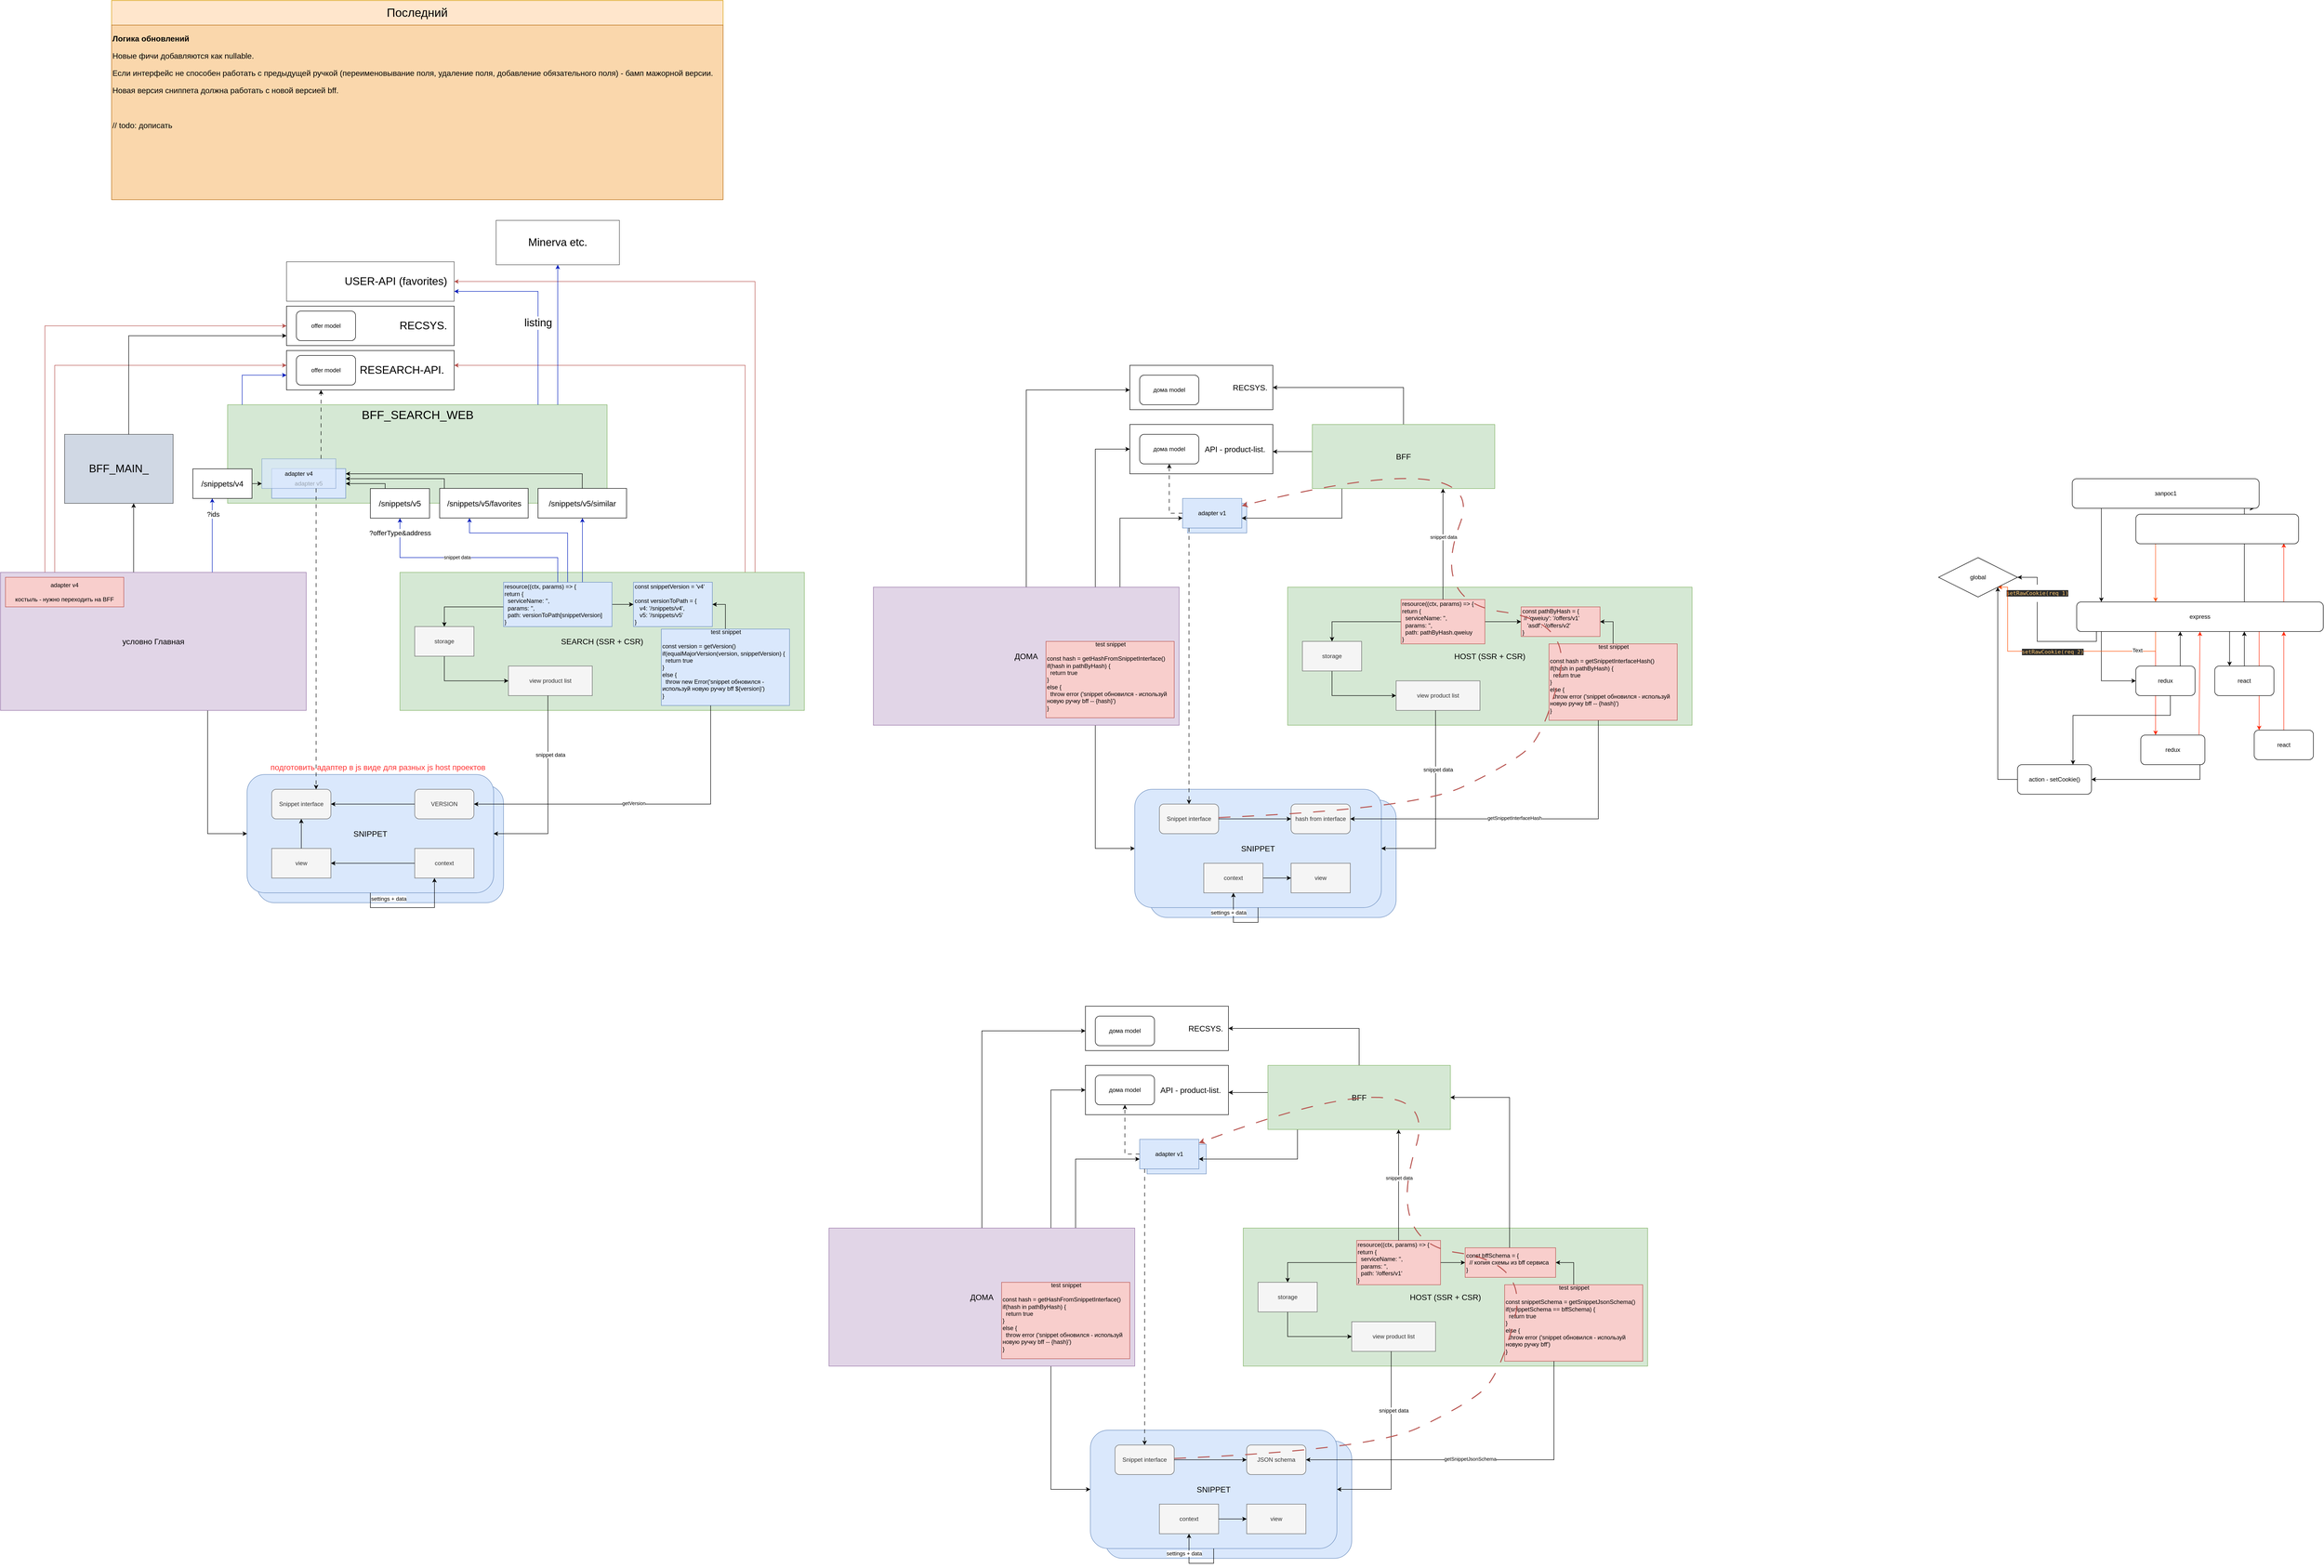 <mxfile version="20.8.13" type="github">
  <diagram id="fHXRFne2_BFkhLYoYEFm" name="Страница 1">
    <mxGraphModel dx="5347" dy="2545" grid="1" gridSize="10" guides="1" tooltips="1" connect="1" arrows="1" fold="1" page="1" pageScale="1" pageWidth="827" pageHeight="1169" math="0" shadow="0">
      <root>
        <mxCell id="0" />
        <mxCell id="1" parent="0" />
        <mxCell id="Bd7LE4ANdgzSuI5iV2SU-146" value="&lt;font style=&quot;font-size: 24px;&quot;&gt;BFF_SEARCH_WEB&lt;/font&gt;" style="rounded=0;whiteSpace=wrap;html=1;fillColor=#d5e8d4;strokeColor=#82b366;verticalAlign=top;fontSize=24;" vertex="1" parent="1">
          <mxGeometry x="-2009.5" y="-300" width="769.5" height="199.71" as="geometry" />
        </mxCell>
        <mxCell id="K3KEqYG0txzJb1fHIo51-1" value="&lt;font style=&quot;font-size: 16px;&quot;&gt;HOST (SSR + CSR)&lt;/font&gt;" style="rounded=0;whiteSpace=wrap;html=1;fillColor=#d5e8d4;strokeColor=#82b366;" parent="1" vertex="1">
          <mxGeometry x="140" y="70" width="820" height="280" as="geometry" />
        </mxCell>
        <mxCell id="K3KEqYG0txzJb1fHIo51-3" value="&lt;font style=&quot;font-size: 16px;&quot;&gt;API - product-list.&amp;nbsp; &amp;nbsp;&lt;/font&gt;" style="rounded=0;whiteSpace=wrap;html=1;align=right;" parent="1" vertex="1">
          <mxGeometry x="-180" y="-260" width="290" height="100" as="geometry" />
        </mxCell>
        <mxCell id="K3KEqYG0txzJb1fHIo51-13" style="edgeStyle=orthogonalEdgeStyle;rounded=0;orthogonalLoop=1;jettySize=auto;html=1;" parent="1" source="K3KEqYG0txzJb1fHIo51-4" target="K3KEqYG0txzJb1fHIo51-5" edge="1">
          <mxGeometry relative="1" as="geometry">
            <Array as="points">
              <mxPoint x="230" y="140" />
            </Array>
          </mxGeometry>
        </mxCell>
        <mxCell id="Bd7LE4ANdgzSuI5iV2SU-66" style="edgeStyle=orthogonalEdgeStyle;rounded=0;orthogonalLoop=1;jettySize=auto;html=1;strokeWidth=1;fontSize=16;" edge="1" parent="1" source="K3KEqYG0txzJb1fHIo51-4" target="Bd7LE4ANdgzSuI5iV2SU-50">
          <mxGeometry relative="1" as="geometry">
            <mxPoint x="620" y="140" as="targetPoint" />
          </mxGeometry>
        </mxCell>
        <mxCell id="K3KEqYG0txzJb1fHIo51-4" value="resource((ctx, params) =&amp;gt; {&lt;br&gt;return {&lt;br&gt;&amp;nbsp; serviceName: &#39;&#39;,&lt;br&gt;&amp;nbsp; params: &#39;&#39;,&lt;br&gt;&amp;nbsp; path: pathByHash.qweiuy&lt;br&gt;}" style="rounded=0;whiteSpace=wrap;html=1;align=left;fillColor=#f8cecc;strokeColor=#b85450;" parent="1" vertex="1">
          <mxGeometry x="370" y="95" width="170" height="90" as="geometry" />
        </mxCell>
        <mxCell id="K3KEqYG0txzJb1fHIo51-14" style="edgeStyle=orthogonalEdgeStyle;rounded=0;orthogonalLoop=1;jettySize=auto;html=1;" parent="1" source="K3KEqYG0txzJb1fHIo51-5" target="K3KEqYG0txzJb1fHIo51-6" edge="1">
          <mxGeometry relative="1" as="geometry">
            <Array as="points">
              <mxPoint x="230" y="290" />
            </Array>
          </mxGeometry>
        </mxCell>
        <mxCell id="K3KEqYG0txzJb1fHIo51-5" value="storage" style="rounded=0;whiteSpace=wrap;html=1;fillColor=#f5f5f5;fontColor=#333333;strokeColor=#666666;" parent="1" vertex="1">
          <mxGeometry x="170" y="180" width="120" height="60" as="geometry" />
        </mxCell>
        <mxCell id="K3KEqYG0txzJb1fHIo51-6" value="view product list" style="rounded=0;whiteSpace=wrap;html=1;fillColor=#f5f5f5;fontColor=#333333;strokeColor=#666666;" parent="1" vertex="1">
          <mxGeometry x="360" y="260" width="170" height="60" as="geometry" />
        </mxCell>
        <mxCell id="K3KEqYG0txzJb1fHIo51-7" value="adapter v2" style="rounded=0;whiteSpace=wrap;html=1;fillColor=#dae8fc;strokeColor=#6c8ebf;" parent="1" vertex="1">
          <mxGeometry x="-63" y="-100" width="120" height="60" as="geometry" />
        </mxCell>
        <mxCell id="K3KEqYG0txzJb1fHIo51-26" value="дома model" style="rounded=1;whiteSpace=wrap;html=1;" parent="1" vertex="1">
          <mxGeometry x="-160" y="-240" width="120" height="60" as="geometry" />
        </mxCell>
        <mxCell id="7aWh85wtopvDy3VwdWxM-7" style="edgeStyle=orthogonalEdgeStyle;rounded=0;orthogonalLoop=1;jettySize=auto;html=1;entryX=0;entryY=0.5;entryDx=0;entryDy=0;" parent="1" source="7aWh85wtopvDy3VwdWxM-2" target="7aWh85wtopvDy3VwdWxM-5" edge="1">
          <mxGeometry relative="1" as="geometry">
            <Array as="points">
              <mxPoint x="1790" y="260" />
            </Array>
          </mxGeometry>
        </mxCell>
        <mxCell id="7aWh85wtopvDy3VwdWxM-8" style="edgeStyle=orthogonalEdgeStyle;rounded=0;orthogonalLoop=1;jettySize=auto;html=1;strokeColor=#FF2B0A;" parent="1" source="7aWh85wtopvDy3VwdWxM-2" target="7aWh85wtopvDy3VwdWxM-6" edge="1">
          <mxGeometry relative="1" as="geometry">
            <Array as="points">
              <mxPoint x="1900" y="340" />
              <mxPoint x="1900" y="340" />
            </Array>
          </mxGeometry>
        </mxCell>
        <mxCell id="7aWh85wtopvDy3VwdWxM-13" style="edgeStyle=orthogonalEdgeStyle;rounded=0;orthogonalLoop=1;jettySize=auto;html=1;" parent="1" source="7aWh85wtopvDy3VwdWxM-2" target="7aWh85wtopvDy3VwdWxM-9" edge="1">
          <mxGeometry relative="1" as="geometry">
            <Array as="points">
              <mxPoint x="2050" y="210" />
              <mxPoint x="2050" y="210" />
            </Array>
          </mxGeometry>
        </mxCell>
        <mxCell id="7aWh85wtopvDy3VwdWxM-14" style="edgeStyle=orthogonalEdgeStyle;rounded=0;orthogonalLoop=1;jettySize=auto;html=1;" parent="1" source="7aWh85wtopvDy3VwdWxM-2" edge="1">
          <mxGeometry relative="1" as="geometry">
            <mxPoint x="2100" y="-90" as="targetPoint" />
            <Array as="points">
              <mxPoint x="2080" y="-90" />
            </Array>
          </mxGeometry>
        </mxCell>
        <mxCell id="7aWh85wtopvDy3VwdWxM-19" style="edgeStyle=orthogonalEdgeStyle;rounded=0;orthogonalLoop=1;jettySize=auto;html=1;strokeColor=#FF2B0A;fillColor=#FF0800;" parent="1" source="7aWh85wtopvDy3VwdWxM-2" target="7aWh85wtopvDy3VwdWxM-18" edge="1">
          <mxGeometry relative="1" as="geometry">
            <Array as="points">
              <mxPoint x="2110" y="330" />
              <mxPoint x="2110" y="330" />
            </Array>
          </mxGeometry>
        </mxCell>
        <mxCell id="7aWh85wtopvDy3VwdWxM-21" style="edgeStyle=orthogonalEdgeStyle;rounded=0;orthogonalLoop=1;jettySize=auto;html=1;strokeColor=#FF2B0A;fillColor=#FF0800;entryX=0.909;entryY=0.983;entryDx=0;entryDy=0;entryPerimeter=0;" parent="1" source="7aWh85wtopvDy3VwdWxM-2" target="7aWh85wtopvDy3VwdWxM-22" edge="1">
          <mxGeometry relative="1" as="geometry">
            <mxPoint x="2160" y="-50" as="targetPoint" />
            <Array as="points">
              <mxPoint x="2160" y="70" />
              <mxPoint x="2160" y="70" />
            </Array>
          </mxGeometry>
        </mxCell>
        <mxCell id="7aWh85wtopvDy3VwdWxM-30" style="edgeStyle=orthogonalEdgeStyle;rounded=0;orthogonalLoop=1;jettySize=auto;html=1;strokeColor=#000000;fillColor=#FF0800;" parent="1" source="7aWh85wtopvDy3VwdWxM-2" target="7aWh85wtopvDy3VwdWxM-28" edge="1">
          <mxGeometry relative="1" as="geometry">
            <Array as="points">
              <mxPoint x="1780" y="180" />
              <mxPoint x="1660" y="180" />
              <mxPoint x="1660" y="50" />
            </Array>
          </mxGeometry>
        </mxCell>
        <mxCell id="7aWh85wtopvDy3VwdWxM-31" value="&lt;pre style=&quot;background-color:#2b2b2b;color:#a9b7c6;font-family:&#39;JetBrains Mono&#39;,monospace;font-size:9,8pt;&quot;&gt;&lt;span style=&quot;color:#ffc66d;&quot;&gt;setRawCookie(req 1)&lt;/span&gt;&lt;/pre&gt;" style="edgeLabel;html=1;align=center;verticalAlign=middle;resizable=0;points=[];" parent="7aWh85wtopvDy3VwdWxM-30" vertex="1" connectable="0">
          <mxGeometry x="0.535" relative="1" as="geometry">
            <mxPoint as="offset" />
          </mxGeometry>
        </mxCell>
        <mxCell id="7aWh85wtopvDy3VwdWxM-32" style="edgeStyle=orthogonalEdgeStyle;rounded=0;orthogonalLoop=1;jettySize=auto;html=1;entryX=1;entryY=1;entryDx=0;entryDy=0;strokeColor=#FF4D00;fillColor=#FF0800;" parent="1" source="7aWh85wtopvDy3VwdWxM-2" target="7aWh85wtopvDy3VwdWxM-28" edge="1">
          <mxGeometry relative="1" as="geometry">
            <Array as="points">
              <mxPoint x="1900" y="200" />
              <mxPoint x="1600" y="200" />
            </Array>
          </mxGeometry>
        </mxCell>
        <mxCell id="7aWh85wtopvDy3VwdWxM-33" value="Text" style="edgeLabel;html=1;align=center;verticalAlign=middle;resizable=0;points=[];" parent="7aWh85wtopvDy3VwdWxM-32" vertex="1" connectable="0">
          <mxGeometry x="-0.685" y="-2" relative="1" as="geometry">
            <mxPoint as="offset" />
          </mxGeometry>
        </mxCell>
        <mxCell id="7aWh85wtopvDy3VwdWxM-34" value="&lt;pre style=&quot;background-color:#2b2b2b;color:#a9b7c6;font-family:&#39;JetBrains Mono&#39;,monospace;font-size:9,8pt;&quot;&gt;&lt;span style=&quot;color:#ffc66d;&quot;&gt;setRawCookie(req 2)&lt;/span&gt;&lt;/pre&gt;" style="edgeLabel;html=1;align=center;verticalAlign=middle;resizable=0;points=[];" parent="7aWh85wtopvDy3VwdWxM-32" vertex="1" connectable="0">
          <mxGeometry x="0.174" y="1" relative="1" as="geometry">
            <mxPoint x="38" as="offset" />
          </mxGeometry>
        </mxCell>
        <mxCell id="7aWh85wtopvDy3VwdWxM-2" value="express&lt;br&gt;" style="rounded=1;whiteSpace=wrap;html=1;" parent="1" vertex="1">
          <mxGeometry x="1740" y="100" width="500" height="60" as="geometry" />
        </mxCell>
        <mxCell id="7aWh85wtopvDy3VwdWxM-3" value="" style="endArrow=classic;html=1;rounded=0;entryX=0.1;entryY=0;entryDx=0;entryDy=0;entryPerimeter=0;" parent="1" target="7aWh85wtopvDy3VwdWxM-2" edge="1">
          <mxGeometry width="50" height="50" relative="1" as="geometry">
            <mxPoint x="1790" y="-100" as="sourcePoint" />
            <mxPoint x="2130" y="340" as="targetPoint" />
          </mxGeometry>
        </mxCell>
        <mxCell id="7aWh85wtopvDy3VwdWxM-4" value="" style="endArrow=classic;html=1;rounded=0;entryX=0.122;entryY=-0.05;entryDx=0;entryDy=0;entryPerimeter=0;fillColor=#FF0800;strokeColor=#FF5719;" parent="1" edge="1">
          <mxGeometry width="50" height="50" relative="1" as="geometry">
            <mxPoint x="1900" y="-57" as="sourcePoint" />
            <mxPoint x="1900.02" y="100" as="targetPoint" />
          </mxGeometry>
        </mxCell>
        <mxCell id="7aWh85wtopvDy3VwdWxM-12" style="edgeStyle=orthogonalEdgeStyle;rounded=0;orthogonalLoop=1;jettySize=auto;html=1;exitX=0.75;exitY=0;exitDx=0;exitDy=0;" parent="1" source="7aWh85wtopvDy3VwdWxM-5" target="7aWh85wtopvDy3VwdWxM-2" edge="1">
          <mxGeometry relative="1" as="geometry">
            <Array as="points">
              <mxPoint x="1950" y="180" />
              <mxPoint x="1950" y="180" />
            </Array>
          </mxGeometry>
        </mxCell>
        <mxCell id="7aWh85wtopvDy3VwdWxM-26" style="edgeStyle=orthogonalEdgeStyle;rounded=0;orthogonalLoop=1;jettySize=auto;html=1;entryX=0.75;entryY=0;entryDx=0;entryDy=0;strokeColor=#000000;fillColor=#FF0800;" parent="1" source="7aWh85wtopvDy3VwdWxM-5" target="7aWh85wtopvDy3VwdWxM-25" edge="1">
          <mxGeometry relative="1" as="geometry">
            <Array as="points">
              <mxPoint x="1930" y="330" />
              <mxPoint x="1733" y="330" />
            </Array>
          </mxGeometry>
        </mxCell>
        <mxCell id="7aWh85wtopvDy3VwdWxM-5" value="redux" style="rounded=1;whiteSpace=wrap;html=1;" parent="1" vertex="1">
          <mxGeometry x="1860" y="230" width="120" height="60" as="geometry" />
        </mxCell>
        <mxCell id="7aWh85wtopvDy3VwdWxM-27" style="edgeStyle=orthogonalEdgeStyle;rounded=0;orthogonalLoop=1;jettySize=auto;html=1;entryX=1;entryY=0.5;entryDx=0;entryDy=0;strokeColor=#000000;fillColor=#FF0800;" parent="1" source="7aWh85wtopvDy3VwdWxM-6" target="7aWh85wtopvDy3VwdWxM-25" edge="1">
          <mxGeometry relative="1" as="geometry">
            <Array as="points">
              <mxPoint x="1990" y="460" />
            </Array>
          </mxGeometry>
        </mxCell>
        <mxCell id="7aWh85wtopvDy3VwdWxM-6" value="redux" style="rounded=1;whiteSpace=wrap;html=1;" parent="1" vertex="1">
          <mxGeometry x="1870" y="370" width="130" height="60" as="geometry" />
        </mxCell>
        <mxCell id="7aWh85wtopvDy3VwdWxM-11" style="edgeStyle=orthogonalEdgeStyle;rounded=0;orthogonalLoop=1;jettySize=auto;html=1;exitX=0.5;exitY=0;exitDx=0;exitDy=0;" parent="1" source="7aWh85wtopvDy3VwdWxM-9" target="7aWh85wtopvDy3VwdWxM-2" edge="1">
          <mxGeometry relative="1" as="geometry">
            <Array as="points">
              <mxPoint x="2080" y="170" />
              <mxPoint x="2080" y="170" />
            </Array>
          </mxGeometry>
        </mxCell>
        <mxCell id="7aWh85wtopvDy3VwdWxM-9" value="react" style="rounded=1;whiteSpace=wrap;html=1;" parent="1" vertex="1">
          <mxGeometry x="2020" y="230" width="120" height="60" as="geometry" />
        </mxCell>
        <mxCell id="7aWh85wtopvDy3VwdWxM-15" value="запрос1" style="rounded=1;whiteSpace=wrap;html=1;" parent="1" vertex="1">
          <mxGeometry x="1731" y="-150" width="379" height="60" as="geometry" />
        </mxCell>
        <mxCell id="7aWh85wtopvDy3VwdWxM-17" value="" style="endArrow=classic;html=1;rounded=0;strokeColor=#FF2B0A;fillColor=#FF0800;entryX=0.5;entryY=1;entryDx=0;entryDy=0;exitX=0.908;exitY=-0.017;exitDx=0;exitDy=0;exitPerimeter=0;" parent="1" source="7aWh85wtopvDy3VwdWxM-6" target="7aWh85wtopvDy3VwdWxM-2" edge="1">
          <mxGeometry width="50" height="50" relative="1" as="geometry">
            <mxPoint x="2080" y="290" as="sourcePoint" />
            <mxPoint x="2130" y="240" as="targetPoint" />
          </mxGeometry>
        </mxCell>
        <mxCell id="7aWh85wtopvDy3VwdWxM-20" style="edgeStyle=orthogonalEdgeStyle;rounded=0;orthogonalLoop=1;jettySize=auto;html=1;entryX=0.84;entryY=1;entryDx=0;entryDy=0;entryPerimeter=0;strokeColor=#FF2B0A;fillColor=#FF0800;" parent="1" source="7aWh85wtopvDy3VwdWxM-18" target="7aWh85wtopvDy3VwdWxM-2" edge="1">
          <mxGeometry relative="1" as="geometry" />
        </mxCell>
        <mxCell id="7aWh85wtopvDy3VwdWxM-18" value="react" style="rounded=1;whiteSpace=wrap;html=1;" parent="1" vertex="1">
          <mxGeometry x="2100" y="360" width="120" height="60" as="geometry" />
        </mxCell>
        <mxCell id="7aWh85wtopvDy3VwdWxM-22" value="" style="rounded=1;whiteSpace=wrap;html=1;" parent="1" vertex="1">
          <mxGeometry x="1860" y="-78" width="330" height="60" as="geometry" />
        </mxCell>
        <mxCell id="7aWh85wtopvDy3VwdWxM-29" style="edgeStyle=orthogonalEdgeStyle;rounded=0;orthogonalLoop=1;jettySize=auto;html=1;strokeColor=#000000;fillColor=#FF0800;" parent="1" source="7aWh85wtopvDy3VwdWxM-25" target="7aWh85wtopvDy3VwdWxM-28" edge="1">
          <mxGeometry relative="1" as="geometry">
            <Array as="points">
              <mxPoint x="1580" y="460" />
            </Array>
          </mxGeometry>
        </mxCell>
        <mxCell id="7aWh85wtopvDy3VwdWxM-25" value="action - setCookie()" style="rounded=1;whiteSpace=wrap;html=1;" parent="1" vertex="1">
          <mxGeometry x="1620" y="430" width="150" height="60" as="geometry" />
        </mxCell>
        <mxCell id="7aWh85wtopvDy3VwdWxM-28" value="global" style="rhombus;whiteSpace=wrap;html=1;" parent="1" vertex="1">
          <mxGeometry x="1460" y="10" width="160" height="80" as="geometry" />
        </mxCell>
        <mxCell id="Bd7LE4ANdgzSuI5iV2SU-9" style="edgeStyle=orthogonalEdgeStyle;rounded=0;orthogonalLoop=1;jettySize=auto;html=1;" edge="1" parent="1" source="K3KEqYG0txzJb1fHIo51-29" target="Bd7LE4ANdgzSuI5iV2SU-41">
          <mxGeometry relative="1" as="geometry">
            <mxPoint x="100" y="-50" as="targetPoint" />
            <Array as="points">
              <mxPoint x="250" y="-70" />
            </Array>
          </mxGeometry>
        </mxCell>
        <mxCell id="Bd7LE4ANdgzSuI5iV2SU-13" style="edgeStyle=orthogonalEdgeStyle;rounded=0;orthogonalLoop=1;jettySize=auto;html=1;" edge="1" parent="1" source="K3KEqYG0txzJb1fHIo51-29" target="K3KEqYG0txzJb1fHIo51-3">
          <mxGeometry relative="1" as="geometry">
            <Array as="points">
              <mxPoint x="160" y="-205" />
              <mxPoint x="160" y="-205" />
            </Array>
          </mxGeometry>
        </mxCell>
        <mxCell id="Bd7LE4ANdgzSuI5iV2SU-33" style="edgeStyle=orthogonalEdgeStyle;rounded=0;orthogonalLoop=1;jettySize=auto;html=1;" edge="1" parent="1" source="K3KEqYG0txzJb1fHIo51-4" target="K3KEqYG0txzJb1fHIo51-29">
          <mxGeometry relative="1" as="geometry">
            <Array as="points">
              <mxPoint x="395" y="110" />
              <mxPoint x="395" y="110" />
            </Array>
          </mxGeometry>
        </mxCell>
        <mxCell id="Bd7LE4ANdgzSuI5iV2SU-55" value="snippet data" style="edgeLabel;html=1;align=center;verticalAlign=middle;resizable=0;points=[];fontSize=10;" vertex="1" connectable="0" parent="Bd7LE4ANdgzSuI5iV2SU-33">
          <mxGeometry x="0.13" y="-1" relative="1" as="geometry">
            <mxPoint as="offset" />
          </mxGeometry>
        </mxCell>
        <mxCell id="Bd7LE4ANdgzSuI5iV2SU-39" style="edgeStyle=orthogonalEdgeStyle;rounded=0;orthogonalLoop=1;jettySize=auto;html=1;" edge="1" parent="1" source="Bd7LE4ANdgzSuI5iV2SU-38" target="K3KEqYG0txzJb1fHIo51-2">
          <mxGeometry relative="1" as="geometry">
            <Array as="points">
              <mxPoint x="-250" y="600" />
            </Array>
          </mxGeometry>
        </mxCell>
        <mxCell id="Bd7LE4ANdgzSuI5iV2SU-58" style="edgeStyle=orthogonalEdgeStyle;rounded=0;orthogonalLoop=1;jettySize=auto;html=1;fontSize=10;" edge="1" parent="1" source="Bd7LE4ANdgzSuI5iV2SU-38" target="Bd7LE4ANdgzSuI5iV2SU-41">
          <mxGeometry relative="1" as="geometry">
            <Array as="points">
              <mxPoint x="-200" y="-70" />
            </Array>
          </mxGeometry>
        </mxCell>
        <mxCell id="Bd7LE4ANdgzSuI5iV2SU-62" style="edgeStyle=orthogonalEdgeStyle;rounded=0;orthogonalLoop=1;jettySize=auto;html=1;fontSize=16;" edge="1" parent="1" source="Bd7LE4ANdgzSuI5iV2SU-38" target="K3KEqYG0txzJb1fHIo51-3">
          <mxGeometry relative="1" as="geometry">
            <Array as="points">
              <mxPoint x="-250" y="-210" />
            </Array>
          </mxGeometry>
        </mxCell>
        <mxCell id="Bd7LE4ANdgzSuI5iV2SU-70" style="edgeStyle=orthogonalEdgeStyle;rounded=0;orthogonalLoop=1;jettySize=auto;html=1;strokeWidth=1;fontSize=16;" edge="1" parent="1" source="Bd7LE4ANdgzSuI5iV2SU-38" target="Bd7LE4ANdgzSuI5iV2SU-68">
          <mxGeometry relative="1" as="geometry">
            <Array as="points">
              <mxPoint x="-390" y="-330" />
            </Array>
          </mxGeometry>
        </mxCell>
        <mxCell id="Bd7LE4ANdgzSuI5iV2SU-38" value="&lt;font style=&quot;font-size: 16px;&quot;&gt;ДОМА&lt;/font&gt;" style="rounded=0;whiteSpace=wrap;html=1;fillColor=#e1d5e7;strokeColor=#9673a6;" vertex="1" parent="1">
          <mxGeometry x="-700" y="70" width="620" height="280" as="geometry" />
        </mxCell>
        <mxCell id="Bd7LE4ANdgzSuI5iV2SU-45" style="edgeStyle=orthogonalEdgeStyle;rounded=0;orthogonalLoop=1;jettySize=auto;html=1;dashed=1;dashPattern=8 8;" edge="1" parent="1" source="Bd7LE4ANdgzSuI5iV2SU-41" target="K3KEqYG0txzJb1fHIo51-26">
          <mxGeometry relative="1" as="geometry">
            <Array as="points">
              <mxPoint x="-100" y="-150" />
              <mxPoint x="-100" y="-150" />
            </Array>
          </mxGeometry>
        </mxCell>
        <UserObject label="adapter v1" tooltip="Адаптеры временно переедут в отдельный пакет для поддержки совместимости в остальных проектах. &#xa;&#xa;Сниппет будет поставляться как ui компонент без адаптера. &#xa;&#xa;Проекты сами должны будут пилить поддержку адаптеров. Либо можем поисковую часть BFF пошарить не только на поиск. &#xa;&#xa;По-сути адаптеры в отдельном пакете - это преобразование ответа research-api и т.п. в формат, который нужно отображать" id="Bd7LE4ANdgzSuI5iV2SU-41">
          <mxCell style="rounded=0;whiteSpace=wrap;html=1;fillColor=#dae8fc;strokeColor=#6c8ebf;" vertex="1" parent="1">
            <mxGeometry x="-73" y="-110" width="120" height="60" as="geometry" />
          </mxCell>
        </UserObject>
        <mxCell id="Bd7LE4ANdgzSuI5iV2SU-67" style="edgeStyle=orthogonalEdgeStyle;rounded=0;orthogonalLoop=1;jettySize=auto;html=1;entryX=1;entryY=0.5;entryDx=0;entryDy=0;strokeWidth=1;fontSize=16;" edge="1" parent="1" source="Bd7LE4ANdgzSuI5iV2SU-47" target="Bd7LE4ANdgzSuI5iV2SU-50">
          <mxGeometry relative="1" as="geometry" />
        </mxCell>
        <mxCell id="Bd7LE4ANdgzSuI5iV2SU-47" value="&lt;div style=&quot;text-align: center;&quot;&gt;&lt;span style=&quot;background-color: initial;&quot;&gt;test snippet&lt;/span&gt;&lt;/div&gt;&lt;br&gt;const hash = getSnippetInterfaceHash()&lt;br&gt;if(hash in&amp;nbsp;pathByHash) {&lt;br&gt;&amp;nbsp; return true&lt;br&gt;}&lt;br&gt;else {&lt;br&gt;&amp;nbsp; throw error (&#39;snippet обновился - используй новую ручку bff -- {hash}&#39;)&lt;br&gt;}&lt;br&gt;&amp;nbsp;" style="rounded=0;whiteSpace=wrap;html=1;align=left;fillColor=#f8cecc;strokeColor=#b85450;" vertex="1" parent="1">
          <mxGeometry x="670" y="185" width="260" height="155" as="geometry" />
        </mxCell>
        <mxCell id="Bd7LE4ANdgzSuI5iV2SU-50" value="const pathByHash = {&lt;br&gt;&amp;nbsp;// &#39;qweiuy&#39;: &#39;/offers/v1&#39;&lt;br&gt;&amp;nbsp; &amp;nbsp;&#39;asdf&#39;: &#39;/offers/v2&#39;&lt;br&gt;}" style="rounded=0;whiteSpace=wrap;html=1;align=left;fillColor=#f8cecc;strokeColor=#b85450;" vertex="1" parent="1">
          <mxGeometry x="613.5" y="110" width="160" height="60" as="geometry" />
        </mxCell>
        <mxCell id="Bd7LE4ANdgzSuI5iV2SU-71" style="edgeStyle=orthogonalEdgeStyle;rounded=0;orthogonalLoop=1;jettySize=auto;html=1;strokeWidth=1;fontSize=16;" edge="1" parent="1" source="K3KEqYG0txzJb1fHIo51-29" target="Bd7LE4ANdgzSuI5iV2SU-68">
          <mxGeometry relative="1" as="geometry">
            <Array as="points">
              <mxPoint x="375" y="-335" />
            </Array>
          </mxGeometry>
        </mxCell>
        <mxCell id="K3KEqYG0txzJb1fHIo51-29" value="&lt;font style=&quot;font-size: 16px;&quot;&gt;BFF&lt;/font&gt;" style="rounded=0;whiteSpace=wrap;html=1;fillColor=#d5e8d4;strokeColor=#82b366;" parent="1" vertex="1">
          <mxGeometry x="190" y="-260" width="370" height="130" as="geometry" />
        </mxCell>
        <mxCell id="Bd7LE4ANdgzSuI5iV2SU-59" value="SNIPPET" style="rounded=1;whiteSpace=wrap;html=1;fillColor=#dae8fc;strokeColor=#6c8ebf;" vertex="1" parent="1">
          <mxGeometry x="-140" y="502" width="500" height="238" as="geometry" />
        </mxCell>
        <mxCell id="K3KEqYG0txzJb1fHIo51-2" value="&lt;font style=&quot;font-size: 16px;&quot;&gt;SNIPPET&lt;/font&gt;" style="rounded=1;whiteSpace=wrap;html=1;fillColor=#dae8fc;strokeColor=#6c8ebf;" parent="1" vertex="1">
          <mxGeometry x="-170" y="480" width="500" height="240" as="geometry" />
        </mxCell>
        <mxCell id="K3KEqYG0txzJb1fHIo51-8" value="view" style="rounded=0;whiteSpace=wrap;html=1;fillColor=#f5f5f5;fontColor=#333333;strokeColor=#666666;" parent="1" vertex="1">
          <mxGeometry x="147" y="630" width="120" height="60" as="geometry" />
        </mxCell>
        <mxCell id="K3KEqYG0txzJb1fHIo51-25" style="edgeStyle=orthogonalEdgeStyle;rounded=0;orthogonalLoop=1;jettySize=auto;html=1;" parent="1" source="K3KEqYG0txzJb1fHIo51-18" target="K3KEqYG0txzJb1fHIo51-8" edge="1">
          <mxGeometry relative="1" as="geometry" />
        </mxCell>
        <mxCell id="K3KEqYG0txzJb1fHIo51-18" value="context" style="rounded=0;whiteSpace=wrap;html=1;fillColor=#f5f5f5;fontColor=#333333;strokeColor=#666666;" parent="1" vertex="1">
          <mxGeometry x="-30" y="630" width="120" height="60" as="geometry" />
        </mxCell>
        <mxCell id="K3KEqYG0txzJb1fHIo51-19" style="edgeStyle=orthogonalEdgeStyle;rounded=0;orthogonalLoop=1;jettySize=auto;html=1;exitX=0.5;exitY=1;exitDx=0;exitDy=0;" parent="1" source="K3KEqYG0txzJb1fHIo51-2" target="K3KEqYG0txzJb1fHIo51-18" edge="1">
          <mxGeometry relative="1" as="geometry">
            <Array as="points">
              <mxPoint x="80" y="750" />
              <mxPoint x="30" y="750" />
            </Array>
          </mxGeometry>
        </mxCell>
        <mxCell id="K3KEqYG0txzJb1fHIo51-20" value="settings + data" style="edgeLabel;html=1;align=center;verticalAlign=middle;resizable=0;points=[];" parent="K3KEqYG0txzJb1fHIo51-19" vertex="1" connectable="0">
          <mxGeometry x="-0.127" y="-1" relative="1" as="geometry">
            <mxPoint x="-29" y="-19" as="offset" />
          </mxGeometry>
        </mxCell>
        <mxCell id="Bd7LE4ANdgzSuI5iV2SU-15" value="Snippet interface&lt;br&gt;" style="rounded=1;whiteSpace=wrap;html=1;fillColor=#f5f5f5;strokeColor=#666666;fontColor=#333333;" vertex="1" parent="1">
          <mxGeometry x="-120" y="510" width="120" height="60" as="geometry" />
        </mxCell>
        <mxCell id="Bd7LE4ANdgzSuI5iV2SU-30" value="hash from interface" style="rounded=1;whiteSpace=wrap;html=1;fillColor=#f5f5f5;strokeColor=#666666;fontColor=#333333;" vertex="1" parent="1">
          <mxGeometry x="147" y="510" width="120" height="60" as="geometry" />
        </mxCell>
        <mxCell id="Bd7LE4ANdgzSuI5iV2SU-31" value="" style="edgeStyle=orthogonalEdgeStyle;rounded=0;orthogonalLoop=1;jettySize=auto;html=1;" edge="1" parent="1" source="Bd7LE4ANdgzSuI5iV2SU-15" target="Bd7LE4ANdgzSuI5iV2SU-30">
          <mxGeometry relative="1" as="geometry" />
        </mxCell>
        <mxCell id="Bd7LE4ANdgzSuI5iV2SU-42" style="edgeStyle=orthogonalEdgeStyle;rounded=0;orthogonalLoop=1;jettySize=auto;html=1;dashed=1;dashPattern=8 8;" edge="1" parent="1" source="Bd7LE4ANdgzSuI5iV2SU-41" target="Bd7LE4ANdgzSuI5iV2SU-15">
          <mxGeometry relative="1" as="geometry">
            <Array as="points">
              <mxPoint x="-60" y="490" />
            </Array>
          </mxGeometry>
        </mxCell>
        <mxCell id="K3KEqYG0txzJb1fHIo51-24" style="edgeStyle=orthogonalEdgeStyle;rounded=0;orthogonalLoop=1;jettySize=auto;html=1;" parent="1" source="K3KEqYG0txzJb1fHIo51-6" target="K3KEqYG0txzJb1fHIo51-2" edge="1">
          <mxGeometry relative="1" as="geometry">
            <Array as="points">
              <mxPoint x="440" y="390" />
              <mxPoint x="440" y="390" />
            </Array>
          </mxGeometry>
        </mxCell>
        <mxCell id="Bd7LE4ANdgzSuI5iV2SU-27" value="snippet data" style="edgeLabel;html=1;align=center;verticalAlign=middle;resizable=0;points=[];" vertex="1" connectable="0" parent="K3KEqYG0txzJb1fHIo51-24">
          <mxGeometry x="0.013" y="3" relative="1" as="geometry">
            <mxPoint x="2" y="-78" as="offset" />
          </mxGeometry>
        </mxCell>
        <mxCell id="Bd7LE4ANdgzSuI5iV2SU-49" style="edgeStyle=orthogonalEdgeStyle;rounded=0;orthogonalLoop=1;jettySize=auto;html=1;" edge="1" parent="1" source="Bd7LE4ANdgzSuI5iV2SU-47" target="Bd7LE4ANdgzSuI5iV2SU-30">
          <mxGeometry relative="1" as="geometry">
            <Array as="points">
              <mxPoint x="770" y="540" />
            </Array>
          </mxGeometry>
        </mxCell>
        <mxCell id="Bd7LE4ANdgzSuI5iV2SU-54" value="getSnippetInterfaceHash" style="edgeLabel;html=1;align=center;verticalAlign=middle;resizable=0;points=[];fontSize=10;" vertex="1" connectable="0" parent="Bd7LE4ANdgzSuI5iV2SU-49">
          <mxGeometry x="0.215" y="-1" relative="1" as="geometry">
            <mxPoint x="57" y="-1" as="offset" />
          </mxGeometry>
        </mxCell>
        <mxCell id="Bd7LE4ANdgzSuI5iV2SU-63" value="" style="curved=1;endArrow=classic;html=1;rounded=0;fontSize=16;dashed=1;dashPattern=12 12;strokeWidth=2;fillColor=#f8cecc;strokeColor=#b85450;" edge="1" parent="1" source="Bd7LE4ANdgzSuI5iV2SU-15" target="Bd7LE4ANdgzSuI5iV2SU-41">
          <mxGeometry width="50" height="50" relative="1" as="geometry">
            <mxPoint x="230" y="450" as="sourcePoint" />
            <mxPoint x="280" y="400" as="targetPoint" />
            <Array as="points">
              <mxPoint x="400" y="520" />
              <mxPoint x="590" y="430" />
              <mxPoint x="660" y="370" />
              <mxPoint x="720" y="140" />
              <mxPoint x="430" y="100" />
              <mxPoint x="550" y="-220" />
            </Array>
          </mxGeometry>
        </mxCell>
        <mxCell id="Bd7LE4ANdgzSuI5iV2SU-64" value="&lt;div style=&quot;text-align: center;&quot;&gt;&lt;span style=&quot;background-color: initial;&quot;&gt;test snippet&lt;/span&gt;&lt;/div&gt;&lt;br&gt;const hash = getHashFromSnippetInterface()&lt;br&gt;if(hash in&amp;nbsp;pathByHash) {&lt;br&gt;&amp;nbsp; return true&lt;br&gt;}&lt;br&gt;else {&lt;br&gt;&amp;nbsp; throw error (&#39;snippet обновился - используй новую ручку bff -- {hash}&#39;)&lt;br&gt;}&lt;br&gt;&amp;nbsp;" style="rounded=0;whiteSpace=wrap;html=1;align=left;fillColor=#f8cecc;strokeColor=#b85450;" vertex="1" parent="1">
          <mxGeometry x="-350" y="180" width="260" height="155" as="geometry" />
        </mxCell>
        <mxCell id="Bd7LE4ANdgzSuI5iV2SU-68" value="&lt;div style=&quot;&quot;&gt;&lt;span style=&quot;background-color: initial;&quot;&gt;RECSYS.&amp;nbsp;&amp;nbsp;&lt;/span&gt;&lt;/div&gt;" style="rounded=0;whiteSpace=wrap;html=1;fontSize=16;align=right;" vertex="1" parent="1">
          <mxGeometry x="-180" y="-380" width="290" height="90" as="geometry" />
        </mxCell>
        <mxCell id="Bd7LE4ANdgzSuI5iV2SU-69" value="дома model" style="rounded=1;whiteSpace=wrap;html=1;" vertex="1" parent="1">
          <mxGeometry x="-160" y="-360" width="120" height="60" as="geometry" />
        </mxCell>
        <mxCell id="Bd7LE4ANdgzSuI5iV2SU-72" value="&lt;font style=&quot;font-size: 16px;&quot;&gt;HOST (SSR + CSR)&lt;/font&gt;" style="rounded=0;whiteSpace=wrap;html=1;fillColor=#d5e8d4;strokeColor=#82b366;" vertex="1" parent="1">
          <mxGeometry x="50" y="1370" width="820" height="280" as="geometry" />
        </mxCell>
        <mxCell id="Bd7LE4ANdgzSuI5iV2SU-73" value="&lt;font style=&quot;font-size: 16px;&quot;&gt;API - product-list.&amp;nbsp; &amp;nbsp;&lt;/font&gt;" style="rounded=0;whiteSpace=wrap;html=1;align=right;" vertex="1" parent="1">
          <mxGeometry x="-270" y="1040" width="290" height="100" as="geometry" />
        </mxCell>
        <mxCell id="Bd7LE4ANdgzSuI5iV2SU-74" style="edgeStyle=orthogonalEdgeStyle;rounded=0;orthogonalLoop=1;jettySize=auto;html=1;" edge="1" parent="1" source="Bd7LE4ANdgzSuI5iV2SU-76" target="Bd7LE4ANdgzSuI5iV2SU-78">
          <mxGeometry relative="1" as="geometry">
            <Array as="points">
              <mxPoint x="140" y="1440" />
            </Array>
          </mxGeometry>
        </mxCell>
        <mxCell id="Bd7LE4ANdgzSuI5iV2SU-75" style="edgeStyle=orthogonalEdgeStyle;rounded=0;orthogonalLoop=1;jettySize=auto;html=1;strokeWidth=1;fontSize=16;" edge="1" parent="1" source="Bd7LE4ANdgzSuI5iV2SU-76" target="Bd7LE4ANdgzSuI5iV2SU-95">
          <mxGeometry relative="1" as="geometry">
            <mxPoint x="530" y="1440" as="targetPoint" />
          </mxGeometry>
        </mxCell>
        <mxCell id="Bd7LE4ANdgzSuI5iV2SU-76" value="resource((ctx, params) =&amp;gt; {&lt;br&gt;return {&lt;br&gt;&amp;nbsp; serviceName: &#39;&#39;,&lt;br&gt;&amp;nbsp; params: &#39;&#39;,&lt;br&gt;&amp;nbsp; path: &#39;/offers/v1&#39;&lt;br&gt;}" style="rounded=0;whiteSpace=wrap;html=1;align=left;fillColor=#f8cecc;strokeColor=#b85450;" vertex="1" parent="1">
          <mxGeometry x="280" y="1395" width="170" height="90" as="geometry" />
        </mxCell>
        <mxCell id="Bd7LE4ANdgzSuI5iV2SU-77" style="edgeStyle=orthogonalEdgeStyle;rounded=0;orthogonalLoop=1;jettySize=auto;html=1;" edge="1" parent="1" source="Bd7LE4ANdgzSuI5iV2SU-78" target="Bd7LE4ANdgzSuI5iV2SU-79">
          <mxGeometry relative="1" as="geometry">
            <Array as="points">
              <mxPoint x="140" y="1590" />
            </Array>
          </mxGeometry>
        </mxCell>
        <mxCell id="Bd7LE4ANdgzSuI5iV2SU-78" value="storage" style="rounded=0;whiteSpace=wrap;html=1;fillColor=#f5f5f5;fontColor=#333333;strokeColor=#666666;" vertex="1" parent="1">
          <mxGeometry x="80" y="1480" width="120" height="60" as="geometry" />
        </mxCell>
        <mxCell id="Bd7LE4ANdgzSuI5iV2SU-79" value="view product list" style="rounded=0;whiteSpace=wrap;html=1;fillColor=#f5f5f5;fontColor=#333333;strokeColor=#666666;" vertex="1" parent="1">
          <mxGeometry x="270" y="1560" width="170" height="60" as="geometry" />
        </mxCell>
        <mxCell id="Bd7LE4ANdgzSuI5iV2SU-80" value="adapter v2" style="rounded=0;whiteSpace=wrap;html=1;fillColor=#dae8fc;strokeColor=#6c8ebf;" vertex="1" parent="1">
          <mxGeometry x="-145" y="1200" width="120" height="60" as="geometry" />
        </mxCell>
        <mxCell id="Bd7LE4ANdgzSuI5iV2SU-81" value="дома model" style="rounded=1;whiteSpace=wrap;html=1;" vertex="1" parent="1">
          <mxGeometry x="-250" y="1060" width="120" height="60" as="geometry" />
        </mxCell>
        <mxCell id="Bd7LE4ANdgzSuI5iV2SU-82" style="edgeStyle=orthogonalEdgeStyle;rounded=0;orthogonalLoop=1;jettySize=auto;html=1;" edge="1" parent="1" source="Bd7LE4ANdgzSuI5iV2SU-97" target="Bd7LE4ANdgzSuI5iV2SU-92">
          <mxGeometry relative="1" as="geometry">
            <mxPoint x="10" y="1250" as="targetPoint" />
            <Array as="points">
              <mxPoint x="160" y="1230" />
            </Array>
          </mxGeometry>
        </mxCell>
        <mxCell id="Bd7LE4ANdgzSuI5iV2SU-83" style="edgeStyle=orthogonalEdgeStyle;rounded=0;orthogonalLoop=1;jettySize=auto;html=1;" edge="1" parent="1" source="Bd7LE4ANdgzSuI5iV2SU-97" target="Bd7LE4ANdgzSuI5iV2SU-73">
          <mxGeometry relative="1" as="geometry">
            <Array as="points">
              <mxPoint x="70" y="1095" />
              <mxPoint x="70" y="1095" />
            </Array>
          </mxGeometry>
        </mxCell>
        <mxCell id="Bd7LE4ANdgzSuI5iV2SU-84" style="edgeStyle=orthogonalEdgeStyle;rounded=0;orthogonalLoop=1;jettySize=auto;html=1;" edge="1" parent="1" source="Bd7LE4ANdgzSuI5iV2SU-76" target="Bd7LE4ANdgzSuI5iV2SU-97">
          <mxGeometry relative="1" as="geometry">
            <Array as="points">
              <mxPoint x="305" y="1410" />
              <mxPoint x="305" y="1410" />
            </Array>
          </mxGeometry>
        </mxCell>
        <mxCell id="Bd7LE4ANdgzSuI5iV2SU-85" value="snippet data" style="edgeLabel;html=1;align=center;verticalAlign=middle;resizable=0;points=[];fontSize=10;" vertex="1" connectable="0" parent="Bd7LE4ANdgzSuI5iV2SU-84">
          <mxGeometry x="0.13" y="-1" relative="1" as="geometry">
            <mxPoint as="offset" />
          </mxGeometry>
        </mxCell>
        <mxCell id="Bd7LE4ANdgzSuI5iV2SU-86" style="edgeStyle=orthogonalEdgeStyle;rounded=0;orthogonalLoop=1;jettySize=auto;html=1;" edge="1" parent="1" source="Bd7LE4ANdgzSuI5iV2SU-90" target="Bd7LE4ANdgzSuI5iV2SU-99">
          <mxGeometry relative="1" as="geometry">
            <Array as="points">
              <mxPoint x="-340" y="1900" />
            </Array>
          </mxGeometry>
        </mxCell>
        <mxCell id="Bd7LE4ANdgzSuI5iV2SU-87" style="edgeStyle=orthogonalEdgeStyle;rounded=0;orthogonalLoop=1;jettySize=auto;html=1;fontSize=10;" edge="1" parent="1" source="Bd7LE4ANdgzSuI5iV2SU-90" target="Bd7LE4ANdgzSuI5iV2SU-92">
          <mxGeometry relative="1" as="geometry">
            <Array as="points">
              <mxPoint x="-290" y="1230" />
            </Array>
          </mxGeometry>
        </mxCell>
        <mxCell id="Bd7LE4ANdgzSuI5iV2SU-88" style="edgeStyle=orthogonalEdgeStyle;rounded=0;orthogonalLoop=1;jettySize=auto;html=1;fontSize=16;" edge="1" parent="1" source="Bd7LE4ANdgzSuI5iV2SU-90" target="Bd7LE4ANdgzSuI5iV2SU-73">
          <mxGeometry relative="1" as="geometry">
            <Array as="points">
              <mxPoint x="-340" y="1090" />
            </Array>
          </mxGeometry>
        </mxCell>
        <mxCell id="Bd7LE4ANdgzSuI5iV2SU-89" style="edgeStyle=orthogonalEdgeStyle;rounded=0;orthogonalLoop=1;jettySize=auto;html=1;strokeWidth=1;fontSize=16;" edge="1" parent="1" source="Bd7LE4ANdgzSuI5iV2SU-90" target="Bd7LE4ANdgzSuI5iV2SU-115">
          <mxGeometry relative="1" as="geometry">
            <Array as="points">
              <mxPoint x="-480" y="970" />
            </Array>
          </mxGeometry>
        </mxCell>
        <mxCell id="Bd7LE4ANdgzSuI5iV2SU-90" value="&lt;font style=&quot;font-size: 16px;&quot;&gt;ДОМА&lt;/font&gt;" style="rounded=0;whiteSpace=wrap;html=1;fillColor=#e1d5e7;strokeColor=#9673a6;" vertex="1" parent="1">
          <mxGeometry x="-790" y="1370" width="620" height="280" as="geometry" />
        </mxCell>
        <mxCell id="Bd7LE4ANdgzSuI5iV2SU-91" style="edgeStyle=orthogonalEdgeStyle;rounded=0;orthogonalLoop=1;jettySize=auto;html=1;dashed=1;dashPattern=8 8;" edge="1" parent="1" source="Bd7LE4ANdgzSuI5iV2SU-92" target="Bd7LE4ANdgzSuI5iV2SU-81">
          <mxGeometry relative="1" as="geometry">
            <Array as="points">
              <mxPoint x="-190" y="1150" />
              <mxPoint x="-190" y="1150" />
            </Array>
          </mxGeometry>
        </mxCell>
        <UserObject label="adapter v1" tooltip="Адаптеры временно переедут в отдельный пакет для поддержки совместимости в остальных проектах. &#xa;&#xa;Сниппет будет поставляться как ui компонент без адаптера. &#xa;&#xa;Проекты сами должны будут пилить поддержку адаптеров. Либо можем поисковую часть BFF пошарить не только на поиск. &#xa;&#xa;По-сути адаптеры в отдельном пакете - это преобразование ответа research-api и т.п. в формат, который нужно отображать" id="Bd7LE4ANdgzSuI5iV2SU-92">
          <mxCell style="rounded=0;whiteSpace=wrap;html=1;fillColor=#dae8fc;strokeColor=#6c8ebf;" vertex="1" parent="1">
            <mxGeometry x="-160" y="1190" width="120" height="60" as="geometry" />
          </mxCell>
        </UserObject>
        <mxCell id="Bd7LE4ANdgzSuI5iV2SU-93" style="edgeStyle=orthogonalEdgeStyle;rounded=0;orthogonalLoop=1;jettySize=auto;html=1;entryX=1;entryY=0.5;entryDx=0;entryDy=0;strokeWidth=1;fontSize=16;" edge="1" parent="1" source="Bd7LE4ANdgzSuI5iV2SU-94" target="Bd7LE4ANdgzSuI5iV2SU-95">
          <mxGeometry relative="1" as="geometry" />
        </mxCell>
        <mxCell id="Bd7LE4ANdgzSuI5iV2SU-94" value="&lt;div style=&quot;text-align: center;&quot;&gt;&lt;span style=&quot;background-color: initial;&quot;&gt;test snippet&lt;/span&gt;&lt;/div&gt;&lt;br&gt;const snippetSchema =&amp;nbsp;getSnippetJsonSchema()&lt;br&gt;if(snippetSchema == bffSchema) {&lt;br&gt;&amp;nbsp; return true&lt;br&gt;}&lt;br&gt;else {&lt;br&gt;&amp;nbsp; throw error (&#39;snippet обновился - используй новую ручку bff&#39;)&lt;br&gt;}&lt;br&gt;&amp;nbsp;" style="rounded=0;whiteSpace=wrap;html=1;align=left;fillColor=#f8cecc;strokeColor=#b85450;" vertex="1" parent="1">
          <mxGeometry x="580" y="1485" width="280" height="155" as="geometry" />
        </mxCell>
        <mxCell id="Bd7LE4ANdgzSuI5iV2SU-119" style="edgeStyle=orthogonalEdgeStyle;rounded=0;orthogonalLoop=1;jettySize=auto;html=1;strokeWidth=1;fontSize=16;" edge="1" parent="1" source="Bd7LE4ANdgzSuI5iV2SU-95" target="Bd7LE4ANdgzSuI5iV2SU-97">
          <mxGeometry relative="1" as="geometry">
            <Array as="points">
              <mxPoint x="590" y="1105" />
            </Array>
          </mxGeometry>
        </mxCell>
        <mxCell id="Bd7LE4ANdgzSuI5iV2SU-95" value="const bffSchema = {&lt;br&gt;&amp;nbsp; // копия схемы из bff сервиса&lt;br&gt;}" style="rounded=0;whiteSpace=wrap;html=1;align=left;fillColor=#f8cecc;strokeColor=#b85450;" vertex="1" parent="1">
          <mxGeometry x="500" y="1410" width="183.5" height="60" as="geometry" />
        </mxCell>
        <mxCell id="Bd7LE4ANdgzSuI5iV2SU-96" style="edgeStyle=orthogonalEdgeStyle;rounded=0;orthogonalLoop=1;jettySize=auto;html=1;strokeWidth=1;fontSize=16;" edge="1" parent="1" source="Bd7LE4ANdgzSuI5iV2SU-97" target="Bd7LE4ANdgzSuI5iV2SU-115">
          <mxGeometry relative="1" as="geometry">
            <Array as="points">
              <mxPoint x="285" y="965" />
            </Array>
          </mxGeometry>
        </mxCell>
        <mxCell id="Bd7LE4ANdgzSuI5iV2SU-97" value="&lt;font style=&quot;font-size: 16px;&quot;&gt;BFF&lt;/font&gt;" style="rounded=0;whiteSpace=wrap;html=1;fillColor=#d5e8d4;strokeColor=#82b366;" vertex="1" parent="1">
          <mxGeometry x="100" y="1040" width="370" height="130" as="geometry" />
        </mxCell>
        <mxCell id="Bd7LE4ANdgzSuI5iV2SU-98" value="SNIPPET" style="rounded=1;whiteSpace=wrap;html=1;fillColor=#dae8fc;strokeColor=#6c8ebf;" vertex="1" parent="1">
          <mxGeometry x="-230" y="1802" width="500" height="238" as="geometry" />
        </mxCell>
        <mxCell id="Bd7LE4ANdgzSuI5iV2SU-99" value="&lt;font style=&quot;font-size: 16px;&quot;&gt;SNIPPET&lt;/font&gt;" style="rounded=1;whiteSpace=wrap;html=1;fillColor=#dae8fc;strokeColor=#6c8ebf;" vertex="1" parent="1">
          <mxGeometry x="-260" y="1780" width="500" height="240" as="geometry" />
        </mxCell>
        <mxCell id="Bd7LE4ANdgzSuI5iV2SU-100" value="view" style="rounded=0;whiteSpace=wrap;html=1;fillColor=#f5f5f5;fontColor=#333333;strokeColor=#666666;" vertex="1" parent="1">
          <mxGeometry x="57" y="1930" width="120" height="60" as="geometry" />
        </mxCell>
        <mxCell id="Bd7LE4ANdgzSuI5iV2SU-101" style="edgeStyle=orthogonalEdgeStyle;rounded=0;orthogonalLoop=1;jettySize=auto;html=1;" edge="1" parent="1" source="Bd7LE4ANdgzSuI5iV2SU-102" target="Bd7LE4ANdgzSuI5iV2SU-100">
          <mxGeometry relative="1" as="geometry" />
        </mxCell>
        <mxCell id="Bd7LE4ANdgzSuI5iV2SU-102" value="context" style="rounded=0;whiteSpace=wrap;html=1;fillColor=#f5f5f5;fontColor=#333333;strokeColor=#666666;" vertex="1" parent="1">
          <mxGeometry x="-120" y="1930" width="120" height="60" as="geometry" />
        </mxCell>
        <mxCell id="Bd7LE4ANdgzSuI5iV2SU-103" style="edgeStyle=orthogonalEdgeStyle;rounded=0;orthogonalLoop=1;jettySize=auto;html=1;exitX=0.5;exitY=1;exitDx=0;exitDy=0;" edge="1" parent="1" source="Bd7LE4ANdgzSuI5iV2SU-99" target="Bd7LE4ANdgzSuI5iV2SU-102">
          <mxGeometry relative="1" as="geometry">
            <Array as="points">
              <mxPoint x="-10" y="2050" />
              <mxPoint x="-60" y="2050" />
            </Array>
          </mxGeometry>
        </mxCell>
        <mxCell id="Bd7LE4ANdgzSuI5iV2SU-104" value="settings + data" style="edgeLabel;html=1;align=center;verticalAlign=middle;resizable=0;points=[];" vertex="1" connectable="0" parent="Bd7LE4ANdgzSuI5iV2SU-103">
          <mxGeometry x="-0.127" y="-1" relative="1" as="geometry">
            <mxPoint x="-29" y="-19" as="offset" />
          </mxGeometry>
        </mxCell>
        <mxCell id="Bd7LE4ANdgzSuI5iV2SU-105" value="Snippet interface&lt;br&gt;" style="rounded=1;whiteSpace=wrap;html=1;fillColor=#f5f5f5;strokeColor=#666666;fontColor=#333333;" vertex="1" parent="1">
          <mxGeometry x="-210" y="1810" width="120" height="60" as="geometry" />
        </mxCell>
        <mxCell id="Bd7LE4ANdgzSuI5iV2SU-106" value="JSON schema" style="rounded=1;whiteSpace=wrap;html=1;fillColor=#f5f5f5;strokeColor=#666666;fontColor=#333333;" vertex="1" parent="1">
          <mxGeometry x="57" y="1810" width="120" height="60" as="geometry" />
        </mxCell>
        <mxCell id="Bd7LE4ANdgzSuI5iV2SU-107" value="" style="edgeStyle=orthogonalEdgeStyle;rounded=0;orthogonalLoop=1;jettySize=auto;html=1;" edge="1" parent="1" source="Bd7LE4ANdgzSuI5iV2SU-105" target="Bd7LE4ANdgzSuI5iV2SU-106">
          <mxGeometry relative="1" as="geometry" />
        </mxCell>
        <mxCell id="Bd7LE4ANdgzSuI5iV2SU-108" style="edgeStyle=orthogonalEdgeStyle;rounded=0;orthogonalLoop=1;jettySize=auto;html=1;dashed=1;dashPattern=8 8;" edge="1" parent="1" source="Bd7LE4ANdgzSuI5iV2SU-92" target="Bd7LE4ANdgzSuI5iV2SU-105">
          <mxGeometry relative="1" as="geometry">
            <Array as="points">
              <mxPoint x="-150" y="1790" />
            </Array>
          </mxGeometry>
        </mxCell>
        <mxCell id="Bd7LE4ANdgzSuI5iV2SU-109" style="edgeStyle=orthogonalEdgeStyle;rounded=0;orthogonalLoop=1;jettySize=auto;html=1;" edge="1" parent="1" source="Bd7LE4ANdgzSuI5iV2SU-79" target="Bd7LE4ANdgzSuI5iV2SU-99">
          <mxGeometry relative="1" as="geometry">
            <Array as="points">
              <mxPoint x="350" y="1690" />
              <mxPoint x="350" y="1690" />
            </Array>
          </mxGeometry>
        </mxCell>
        <mxCell id="Bd7LE4ANdgzSuI5iV2SU-110" value="snippet data" style="edgeLabel;html=1;align=center;verticalAlign=middle;resizable=0;points=[];" vertex="1" connectable="0" parent="Bd7LE4ANdgzSuI5iV2SU-109">
          <mxGeometry x="0.013" y="3" relative="1" as="geometry">
            <mxPoint x="2" y="-78" as="offset" />
          </mxGeometry>
        </mxCell>
        <mxCell id="Bd7LE4ANdgzSuI5iV2SU-111" style="edgeStyle=orthogonalEdgeStyle;rounded=0;orthogonalLoop=1;jettySize=auto;html=1;" edge="1" parent="1" source="Bd7LE4ANdgzSuI5iV2SU-94" target="Bd7LE4ANdgzSuI5iV2SU-106">
          <mxGeometry relative="1" as="geometry">
            <Array as="points">
              <mxPoint x="680" y="1840" />
            </Array>
          </mxGeometry>
        </mxCell>
        <mxCell id="Bd7LE4ANdgzSuI5iV2SU-112" value="getSnippetJsonSchema" style="edgeLabel;html=1;align=center;verticalAlign=middle;resizable=0;points=[];fontSize=10;" vertex="1" connectable="0" parent="Bd7LE4ANdgzSuI5iV2SU-111">
          <mxGeometry x="0.215" y="-1" relative="1" as="geometry">
            <mxPoint x="57" y="-1" as="offset" />
          </mxGeometry>
        </mxCell>
        <mxCell id="Bd7LE4ANdgzSuI5iV2SU-113" value="" style="curved=1;endArrow=classic;html=1;rounded=0;fontSize=16;dashed=1;dashPattern=12 12;strokeWidth=2;fillColor=#f8cecc;strokeColor=#b85450;" edge="1" parent="1" source="Bd7LE4ANdgzSuI5iV2SU-105" target="Bd7LE4ANdgzSuI5iV2SU-92">
          <mxGeometry width="50" height="50" relative="1" as="geometry">
            <mxPoint x="140" y="1750" as="sourcePoint" />
            <mxPoint x="190" y="1700" as="targetPoint" />
            <Array as="points">
              <mxPoint x="310" y="1820" />
              <mxPoint x="500" y="1730" />
              <mxPoint x="570" y="1670" />
              <mxPoint x="630" y="1440" />
              <mxPoint x="340" y="1400" />
              <mxPoint x="460" y="1010" />
            </Array>
          </mxGeometry>
        </mxCell>
        <mxCell id="Bd7LE4ANdgzSuI5iV2SU-114" value="&lt;div style=&quot;text-align: center;&quot;&gt;&lt;span style=&quot;background-color: initial;&quot;&gt;test snippet&lt;/span&gt;&lt;/div&gt;&lt;br&gt;const hash = getHashFromSnippetInterface()&lt;br&gt;if(hash in&amp;nbsp;pathByHash) {&lt;br&gt;&amp;nbsp; return true&lt;br&gt;}&lt;br&gt;else {&lt;br&gt;&amp;nbsp; throw error (&#39;snippet обновился - используй новую ручку bff -- {hash}&#39;)&lt;br&gt;}&lt;br&gt;&amp;nbsp;" style="rounded=0;whiteSpace=wrap;html=1;align=left;fillColor=#f8cecc;strokeColor=#b85450;" vertex="1" parent="1">
          <mxGeometry x="-440" y="1480" width="260" height="155" as="geometry" />
        </mxCell>
        <mxCell id="Bd7LE4ANdgzSuI5iV2SU-115" value="&lt;div style=&quot;&quot;&gt;&lt;span style=&quot;background-color: initial;&quot;&gt;RECSYS.&amp;nbsp;&amp;nbsp;&lt;/span&gt;&lt;/div&gt;" style="rounded=0;whiteSpace=wrap;html=1;fontSize=16;align=right;" vertex="1" parent="1">
          <mxGeometry x="-270" y="920" width="290" height="90" as="geometry" />
        </mxCell>
        <mxCell id="Bd7LE4ANdgzSuI5iV2SU-116" value="дома model" style="rounded=1;whiteSpace=wrap;html=1;" vertex="1" parent="1">
          <mxGeometry x="-250" y="940" width="120" height="60" as="geometry" />
        </mxCell>
        <mxCell id="Bd7LE4ANdgzSuI5iV2SU-174" style="edgeStyle=orthogonalEdgeStyle;rounded=0;orthogonalLoop=1;jettySize=auto;html=1;strokeWidth=1;fontSize=24;fillColor=#f8cecc;strokeColor=#b85450;" edge="1" parent="1" source="Bd7LE4ANdgzSuI5iV2SU-121" target="Bd7LE4ANdgzSuI5iV2SU-122">
          <mxGeometry relative="1" as="geometry">
            <Array as="points">
              <mxPoint x="-960" y="-380" />
            </Array>
          </mxGeometry>
        </mxCell>
        <mxCell id="Bd7LE4ANdgzSuI5iV2SU-202" style="edgeStyle=orthogonalEdgeStyle;rounded=0;orthogonalLoop=1;jettySize=auto;html=1;strokeWidth=1;fontSize=22;fillColor=#0050ef;strokeColor=#001DBC;" edge="1" parent="1" source="Bd7LE4ANdgzSuI5iV2SU-146" target="Bd7LE4ANdgzSuI5iV2SU-201">
          <mxGeometry relative="1" as="geometry">
            <Array as="points">
              <mxPoint x="-1380" y="-530" />
            </Array>
          </mxGeometry>
        </mxCell>
        <mxCell id="Bd7LE4ANdgzSuI5iV2SU-203" value="listing" style="edgeLabel;html=1;align=center;verticalAlign=middle;resizable=0;points=[];fontSize=22;" vertex="1" connectable="0" parent="Bd7LE4ANdgzSuI5iV2SU-202">
          <mxGeometry x="-0.071" y="-3" relative="1" as="geometry">
            <mxPoint x="-3" y="20" as="offset" />
          </mxGeometry>
        </mxCell>
        <mxCell id="Bd7LE4ANdgzSuI5iV2SU-217" style="edgeStyle=orthogonalEdgeStyle;rounded=0;orthogonalLoop=1;jettySize=auto;html=1;strokeWidth=1;fontSize=22;fillColor=#f8cecc;strokeColor=#b85450;" edge="1" parent="1" source="Bd7LE4ANdgzSuI5iV2SU-121" target="Bd7LE4ANdgzSuI5iV2SU-201">
          <mxGeometry relative="1" as="geometry">
            <Array as="points">
              <mxPoint x="-940" y="-230" />
              <mxPoint x="-940" y="-230" />
            </Array>
          </mxGeometry>
        </mxCell>
        <mxCell id="Bd7LE4ANdgzSuI5iV2SU-121" value="&lt;font style=&quot;font-size: 16px;&quot;&gt;SEARCH (SSR + CSR)&lt;/font&gt;" style="rounded=0;whiteSpace=wrap;html=1;fillColor=#d5e8d4;strokeColor=#82b366;" vertex="1" parent="1">
          <mxGeometry x="-1660" y="40" width="820" height="280" as="geometry" />
        </mxCell>
        <mxCell id="Bd7LE4ANdgzSuI5iV2SU-122" value="&lt;font style=&quot;font-size: 22px;&quot;&gt;RESEARCH-API.&amp;nbsp; &amp;nbsp;&lt;/font&gt;" style="rounded=0;whiteSpace=wrap;html=1;align=right;fontSize=22;" vertex="1" parent="1">
          <mxGeometry x="-1890" y="-410" width="340" height="80" as="geometry" />
        </mxCell>
        <mxCell id="Bd7LE4ANdgzSuI5iV2SU-123" style="edgeStyle=orthogonalEdgeStyle;rounded=0;orthogonalLoop=1;jettySize=auto;html=1;" edge="1" parent="1" source="Bd7LE4ANdgzSuI5iV2SU-125" target="Bd7LE4ANdgzSuI5iV2SU-127">
          <mxGeometry relative="1" as="geometry">
            <Array as="points">
              <mxPoint x="-1570" y="110" />
            </Array>
          </mxGeometry>
        </mxCell>
        <mxCell id="Bd7LE4ANdgzSuI5iV2SU-124" style="edgeStyle=orthogonalEdgeStyle;rounded=0;orthogonalLoop=1;jettySize=auto;html=1;strokeWidth=1;fontSize=16;" edge="1" parent="1" source="Bd7LE4ANdgzSuI5iV2SU-125" target="Bd7LE4ANdgzSuI5iV2SU-144">
          <mxGeometry relative="1" as="geometry">
            <mxPoint x="-1180" y="110" as="targetPoint" />
          </mxGeometry>
        </mxCell>
        <mxCell id="Bd7LE4ANdgzSuI5iV2SU-214" style="edgeStyle=orthogonalEdgeStyle;rounded=0;orthogonalLoop=1;jettySize=auto;html=1;strokeWidth=1;fontSize=22;fillColor=#0050ef;strokeColor=#001DBC;" edge="1" parent="1" source="Bd7LE4ANdgzSuI5iV2SU-125" target="Bd7LE4ANdgzSuI5iV2SU-213">
          <mxGeometry relative="1" as="geometry">
            <Array as="points">
              <mxPoint x="-1320" y="-40" />
              <mxPoint x="-1519" y="-40" />
            </Array>
          </mxGeometry>
        </mxCell>
        <mxCell id="Bd7LE4ANdgzSuI5iV2SU-221" style="edgeStyle=orthogonalEdgeStyle;rounded=0;orthogonalLoop=1;jettySize=auto;html=1;strokeWidth=1;fontSize=22;fillColor=#0050ef;strokeColor=#001DBC;" edge="1" parent="1" source="Bd7LE4ANdgzSuI5iV2SU-125" target="Bd7LE4ANdgzSuI5iV2SU-220">
          <mxGeometry relative="1" as="geometry">
            <Array as="points">
              <mxPoint x="-1290" y="30" />
              <mxPoint x="-1290" y="30" />
            </Array>
          </mxGeometry>
        </mxCell>
        <mxCell id="Bd7LE4ANdgzSuI5iV2SU-125" value="resource((ctx, params) =&amp;gt; {&lt;br&gt;return {&lt;br&gt;&amp;nbsp; serviceName: &#39;&#39;,&lt;br&gt;&amp;nbsp; params: &#39;&#39;,&lt;br&gt;&amp;nbsp; path: versionToPath[snippetVersion]&lt;br&gt;}" style="rounded=0;whiteSpace=wrap;html=1;align=left;fillColor=#dae8fc;strokeColor=#6c8ebf;" vertex="1" parent="1">
          <mxGeometry x="-1450" y="60" width="220" height="90" as="geometry" />
        </mxCell>
        <mxCell id="Bd7LE4ANdgzSuI5iV2SU-126" style="edgeStyle=orthogonalEdgeStyle;rounded=0;orthogonalLoop=1;jettySize=auto;html=1;" edge="1" parent="1" source="Bd7LE4ANdgzSuI5iV2SU-127" target="Bd7LE4ANdgzSuI5iV2SU-128">
          <mxGeometry relative="1" as="geometry">
            <Array as="points">
              <mxPoint x="-1570" y="260" />
            </Array>
          </mxGeometry>
        </mxCell>
        <mxCell id="Bd7LE4ANdgzSuI5iV2SU-127" value="storage" style="rounded=0;whiteSpace=wrap;html=1;fillColor=#f5f5f5;fontColor=#333333;strokeColor=#666666;" vertex="1" parent="1">
          <mxGeometry x="-1630" y="150" width="120" height="60" as="geometry" />
        </mxCell>
        <mxCell id="Bd7LE4ANdgzSuI5iV2SU-128" value="view product list" style="rounded=0;whiteSpace=wrap;html=1;fillColor=#f5f5f5;fontColor=#333333;strokeColor=#666666;" vertex="1" parent="1">
          <mxGeometry x="-1440" y="230" width="170" height="60" as="geometry" />
        </mxCell>
        <mxCell id="Bd7LE4ANdgzSuI5iV2SU-129" value="adapter v5" style="rounded=0;whiteSpace=wrap;html=1;fillColor=#dae8fc;strokeColor=#6c8ebf;" vertex="1" parent="1">
          <mxGeometry x="-1920" y="-170.29" width="150" height="60" as="geometry" />
        </mxCell>
        <mxCell id="Bd7LE4ANdgzSuI5iV2SU-130" value="offer model" style="rounded=1;whiteSpace=wrap;html=1;" vertex="1" parent="1">
          <mxGeometry x="-1870" y="-400" width="120" height="60" as="geometry" />
        </mxCell>
        <mxCell id="Bd7LE4ANdgzSuI5iV2SU-132" style="edgeStyle=orthogonalEdgeStyle;rounded=0;orthogonalLoop=1;jettySize=auto;html=1;fillColor=#0050ef;strokeColor=#001DBC;" edge="1" parent="1" source="Bd7LE4ANdgzSuI5iV2SU-146" target="Bd7LE4ANdgzSuI5iV2SU-122">
          <mxGeometry relative="1" as="geometry">
            <Array as="points">
              <mxPoint x="-1980" y="-220" />
              <mxPoint x="-1980" y="-360" />
            </Array>
          </mxGeometry>
        </mxCell>
        <mxCell id="Bd7LE4ANdgzSuI5iV2SU-133" style="edgeStyle=orthogonalEdgeStyle;rounded=0;orthogonalLoop=1;jettySize=auto;html=1;fillColor=#0050ef;strokeColor=#001DBC;" edge="1" parent="1" source="Bd7LE4ANdgzSuI5iV2SU-125" target="Bd7LE4ANdgzSuI5iV2SU-169">
          <mxGeometry relative="1" as="geometry">
            <Array as="points">
              <mxPoint x="-1340" y="10" />
              <mxPoint x="-1660" y="10" />
            </Array>
          </mxGeometry>
        </mxCell>
        <mxCell id="Bd7LE4ANdgzSuI5iV2SU-134" value="snippet data" style="edgeLabel;html=1;align=center;verticalAlign=middle;resizable=0;points=[];fontSize=10;" vertex="1" connectable="0" parent="Bd7LE4ANdgzSuI5iV2SU-133">
          <mxGeometry x="0.13" y="-1" relative="1" as="geometry">
            <mxPoint as="offset" />
          </mxGeometry>
        </mxCell>
        <mxCell id="Bd7LE4ANdgzSuI5iV2SU-200" value="&lt;font style=&quot;font-size: 14px;&quot;&gt;?offerType&amp;amp;address&lt;/font&gt;" style="edgeLabel;html=1;align=center;verticalAlign=middle;resizable=0;points=[];fontSize=14;" vertex="1" connectable="0" parent="Bd7LE4ANdgzSuI5iV2SU-133">
          <mxGeometry x="-0.349" y="-1" relative="1" as="geometry">
            <mxPoint x="-224" y="-49" as="offset" />
          </mxGeometry>
        </mxCell>
        <mxCell id="Bd7LE4ANdgzSuI5iV2SU-135" style="edgeStyle=orthogonalEdgeStyle;rounded=0;orthogonalLoop=1;jettySize=auto;html=1;" edge="1" parent="1" source="Bd7LE4ANdgzSuI5iV2SU-139" target="Bd7LE4ANdgzSuI5iV2SU-148">
          <mxGeometry relative="1" as="geometry">
            <Array as="points">
              <mxPoint x="-2050" y="570" />
            </Array>
          </mxGeometry>
        </mxCell>
        <mxCell id="Bd7LE4ANdgzSuI5iV2SU-137" style="edgeStyle=orthogonalEdgeStyle;rounded=0;orthogonalLoop=1;jettySize=auto;html=1;fontSize=16;fillColor=#f8cecc;strokeColor=#b85450;" edge="1" parent="1" source="Bd7LE4ANdgzSuI5iV2SU-139" target="Bd7LE4ANdgzSuI5iV2SU-122">
          <mxGeometry relative="1" as="geometry">
            <Array as="points">
              <mxPoint x="-2360" y="-380" />
            </Array>
          </mxGeometry>
        </mxCell>
        <mxCell id="Bd7LE4ANdgzSuI5iV2SU-138" style="edgeStyle=orthogonalEdgeStyle;rounded=0;orthogonalLoop=1;jettySize=auto;html=1;strokeWidth=1;fontSize=16;fillColor=#f8cecc;strokeColor=#b85450;" edge="1" parent="1" source="Bd7LE4ANdgzSuI5iV2SU-139" target="Bd7LE4ANdgzSuI5iV2SU-164">
          <mxGeometry relative="1" as="geometry">
            <Array as="points">
              <mxPoint x="-2380" y="-460" />
            </Array>
          </mxGeometry>
        </mxCell>
        <mxCell id="Bd7LE4ANdgzSuI5iV2SU-173" style="edgeStyle=orthogonalEdgeStyle;rounded=0;orthogonalLoop=1;jettySize=auto;html=1;strokeWidth=1;fontSize=24;fillColor=#0050ef;strokeColor=#001DBC;" edge="1" parent="1">
          <mxGeometry relative="1" as="geometry">
            <mxPoint x="-2040.62" y="40" as="sourcePoint" />
            <mxPoint x="-2040.62" y="-110.29" as="targetPoint" />
            <Array as="points">
              <mxPoint x="-2040.62" y="-20" />
              <mxPoint x="-2040.62" y="-20" />
            </Array>
          </mxGeometry>
        </mxCell>
        <mxCell id="Bd7LE4ANdgzSuI5iV2SU-208" value="?ids" style="edgeLabel;html=1;align=center;verticalAlign=middle;resizable=0;points=[];fontSize=14;" vertex="1" connectable="0" parent="Bd7LE4ANdgzSuI5iV2SU-173">
          <mxGeometry x="-0.33" y="-4" relative="1" as="geometry">
            <mxPoint x="-3" y="-68" as="offset" />
          </mxGeometry>
        </mxCell>
        <mxCell id="Bd7LE4ANdgzSuI5iV2SU-193" style="edgeStyle=orthogonalEdgeStyle;rounded=0;orthogonalLoop=1;jettySize=auto;html=1;strokeWidth=1;fontSize=22;" edge="1" parent="1" source="Bd7LE4ANdgzSuI5iV2SU-139" target="Bd7LE4ANdgzSuI5iV2SU-192">
          <mxGeometry relative="1" as="geometry">
            <Array as="points">
              <mxPoint x="-2200" />
              <mxPoint x="-2200" />
            </Array>
          </mxGeometry>
        </mxCell>
        <mxCell id="Bd7LE4ANdgzSuI5iV2SU-139" value="&lt;font style=&quot;font-size: 16px;&quot;&gt;условно Главная&lt;/font&gt;" style="rounded=0;whiteSpace=wrap;html=1;fillColor=#e1d5e7;strokeColor=#9673a6;" vertex="1" parent="1">
          <mxGeometry x="-2470" y="40" width="620" height="280" as="geometry" />
        </mxCell>
        <mxCell id="Bd7LE4ANdgzSuI5iV2SU-170" style="edgeStyle=orthogonalEdgeStyle;rounded=0;orthogonalLoop=1;jettySize=auto;html=1;strokeWidth=1;fontSize=16;dashed=1;dashPattern=8 8;" edge="1" parent="1" source="Bd7LE4ANdgzSuI5iV2SU-141" target="Bd7LE4ANdgzSuI5iV2SU-122">
          <mxGeometry relative="1" as="geometry">
            <Array as="points">
              <mxPoint x="-1820" y="-270" />
              <mxPoint x="-1820" y="-270" />
            </Array>
          </mxGeometry>
        </mxCell>
        <UserObject label="adapter v4" tooltip="Адаптеры временно переедут в отдельный пакет для поддержки совместимости в остальных проектах. &#xa;&#xa;Сниппет будет поставляться как ui компонент без адаптера. &#xa;&#xa;Проекты сами должны будут пилить поддержку адаптеров. Либо можем поисковую часть BFF пошарить не только на поиск. &#xa;&#xa;По-сути адаптеры в отдельном пакете - это преобразование ответа research-api и т.п. в формат, который нужно отображать" id="Bd7LE4ANdgzSuI5iV2SU-141">
          <mxCell style="rounded=0;whiteSpace=wrap;html=1;fillColor=#dae8fc;strokeColor=#6c8ebf;opacity=70;" vertex="1" parent="1">
            <mxGeometry x="-1940" y="-190.29" width="150" height="60" as="geometry" />
          </mxCell>
        </UserObject>
        <mxCell id="Bd7LE4ANdgzSuI5iV2SU-142" style="edgeStyle=orthogonalEdgeStyle;rounded=0;orthogonalLoop=1;jettySize=auto;html=1;entryX=1;entryY=0.5;entryDx=0;entryDy=0;strokeWidth=1;fontSize=16;" edge="1" parent="1" source="Bd7LE4ANdgzSuI5iV2SU-143" target="Bd7LE4ANdgzSuI5iV2SU-144">
          <mxGeometry relative="1" as="geometry" />
        </mxCell>
        <mxCell id="Bd7LE4ANdgzSuI5iV2SU-143" value="&lt;div style=&quot;text-align: center;&quot;&gt;&lt;span style=&quot;background-color: initial;&quot;&gt;test snippet&lt;/span&gt;&lt;/div&gt;&lt;br&gt;const version = getVersion()&lt;br&gt;if(equalMajorVersion(version, snippetVersion) {&lt;br&gt;&amp;nbsp; return true&lt;br&gt;}&lt;br&gt;else {&lt;br&gt;&amp;nbsp; throw new Error(&#39;snippet обновился - используй новую ручку bff ${version}&#39;)&lt;br&gt;}&lt;br&gt;&amp;nbsp;" style="rounded=0;whiteSpace=wrap;html=1;align=left;fillColor=#dae8fc;strokeColor=#6c8ebf;" vertex="1" parent="1">
          <mxGeometry x="-1130" y="155" width="260" height="155" as="geometry" />
        </mxCell>
        <mxCell id="Bd7LE4ANdgzSuI5iV2SU-144" value="const snippetVersion = &#39;v4&#39;&lt;br&gt;&lt;br&gt;const versionToPath = {&lt;br&gt;&amp;nbsp; &amp;nbsp;v4: &#39;/snippets/v4&#39;,&lt;br&gt;&amp;nbsp; &amp;nbsp;v5: &#39;/snippets/v5&#39;&lt;br&gt;}" style="rounded=0;whiteSpace=wrap;html=1;align=left;fillColor=#dae8fc;strokeColor=#6c8ebf;" vertex="1" parent="1">
          <mxGeometry x="-1186.5" y="60" width="160" height="90" as="geometry" />
        </mxCell>
        <mxCell id="Bd7LE4ANdgzSuI5iV2SU-145" style="edgeStyle=orthogonalEdgeStyle;rounded=0;orthogonalLoop=1;jettySize=auto;html=1;strokeWidth=1;fontSize=16;fillColor=#0050ef;strokeColor=#001DBC;" edge="1" parent="1" source="Bd7LE4ANdgzSuI5iV2SU-146" target="Bd7LE4ANdgzSuI5iV2SU-198">
          <mxGeometry relative="1" as="geometry">
            <Array as="points">
              <mxPoint x="-1340" y="-480" />
              <mxPoint x="-1340" y="-480" />
            </Array>
          </mxGeometry>
        </mxCell>
        <mxCell id="Bd7LE4ANdgzSuI5iV2SU-147" value="SNIPPET" style="rounded=1;whiteSpace=wrap;html=1;fillColor=#dae8fc;strokeColor=#6c8ebf;" vertex="1" parent="1">
          <mxGeometry x="-1950" y="472" width="500" height="238" as="geometry" />
        </mxCell>
        <mxCell id="Bd7LE4ANdgzSuI5iV2SU-148" value="&lt;font style=&quot;font-size: 16px;&quot;&gt;SNIPPET&lt;/font&gt;" style="rounded=1;whiteSpace=wrap;html=1;fillColor=#dae8fc;strokeColor=#6c8ebf;" vertex="1" parent="1">
          <mxGeometry x="-1970" y="450" width="500" height="240" as="geometry" />
        </mxCell>
        <mxCell id="Bd7LE4ANdgzSuI5iV2SU-182" style="edgeStyle=orthogonalEdgeStyle;rounded=0;orthogonalLoop=1;jettySize=auto;html=1;strokeWidth=1;fontSize=24;" edge="1" parent="1" source="Bd7LE4ANdgzSuI5iV2SU-149" target="Bd7LE4ANdgzSuI5iV2SU-154">
          <mxGeometry relative="1" as="geometry" />
        </mxCell>
        <mxCell id="Bd7LE4ANdgzSuI5iV2SU-149" value="view" style="rounded=0;whiteSpace=wrap;html=1;fillColor=#f5f5f5;fontColor=#333333;strokeColor=#666666;" vertex="1" parent="1">
          <mxGeometry x="-1920" y="600" width="120" height="60" as="geometry" />
        </mxCell>
        <mxCell id="Bd7LE4ANdgzSuI5iV2SU-150" style="edgeStyle=orthogonalEdgeStyle;rounded=0;orthogonalLoop=1;jettySize=auto;html=1;" edge="1" parent="1" source="Bd7LE4ANdgzSuI5iV2SU-151" target="Bd7LE4ANdgzSuI5iV2SU-149">
          <mxGeometry relative="1" as="geometry" />
        </mxCell>
        <mxCell id="Bd7LE4ANdgzSuI5iV2SU-151" value="context" style="rounded=0;whiteSpace=wrap;html=1;fillColor=#f5f5f5;fontColor=#333333;strokeColor=#666666;" vertex="1" parent="1">
          <mxGeometry x="-1630" y="600" width="120" height="60" as="geometry" />
        </mxCell>
        <mxCell id="Bd7LE4ANdgzSuI5iV2SU-152" style="edgeStyle=orthogonalEdgeStyle;rounded=0;orthogonalLoop=1;jettySize=auto;html=1;exitX=0.5;exitY=1;exitDx=0;exitDy=0;" edge="1" parent="1" source="Bd7LE4ANdgzSuI5iV2SU-148" target="Bd7LE4ANdgzSuI5iV2SU-151">
          <mxGeometry relative="1" as="geometry">
            <Array as="points">
              <mxPoint x="-1720" y="720" />
              <mxPoint x="-1590" y="720" />
            </Array>
          </mxGeometry>
        </mxCell>
        <mxCell id="Bd7LE4ANdgzSuI5iV2SU-153" value="settings + data" style="edgeLabel;html=1;align=center;verticalAlign=middle;resizable=0;points=[];" vertex="1" connectable="0" parent="Bd7LE4ANdgzSuI5iV2SU-152">
          <mxGeometry x="-0.127" y="-1" relative="1" as="geometry">
            <mxPoint x="-29" y="-19" as="offset" />
          </mxGeometry>
        </mxCell>
        <mxCell id="Bd7LE4ANdgzSuI5iV2SU-154" value="Snippet interface&lt;br&gt;" style="rounded=1;whiteSpace=wrap;html=1;fillColor=#f5f5f5;strokeColor=#666666;fontColor=#333333;" vertex="1" parent="1">
          <mxGeometry x="-1920" y="480" width="120" height="60" as="geometry" />
        </mxCell>
        <mxCell id="Bd7LE4ANdgzSuI5iV2SU-157" style="edgeStyle=orthogonalEdgeStyle;rounded=0;orthogonalLoop=1;jettySize=auto;html=1;dashed=1;dashPattern=8 8;" edge="1" parent="1" source="Bd7LE4ANdgzSuI5iV2SU-141" target="Bd7LE4ANdgzSuI5iV2SU-154">
          <mxGeometry relative="1" as="geometry">
            <Array as="points">
              <mxPoint x="-1830" y="-40" />
              <mxPoint x="-1830" y="-40" />
            </Array>
          </mxGeometry>
        </mxCell>
        <mxCell id="Bd7LE4ANdgzSuI5iV2SU-158" style="edgeStyle=orthogonalEdgeStyle;rounded=0;orthogonalLoop=1;jettySize=auto;html=1;" edge="1" parent="1" source="Bd7LE4ANdgzSuI5iV2SU-128" target="Bd7LE4ANdgzSuI5iV2SU-148">
          <mxGeometry relative="1" as="geometry">
            <Array as="points">
              <mxPoint x="-1360" y="360" />
              <mxPoint x="-1360" y="360" />
            </Array>
          </mxGeometry>
        </mxCell>
        <mxCell id="Bd7LE4ANdgzSuI5iV2SU-159" value="snippet data" style="edgeLabel;html=1;align=center;verticalAlign=middle;resizable=0;points=[];" vertex="1" connectable="0" parent="Bd7LE4ANdgzSuI5iV2SU-158">
          <mxGeometry x="0.013" y="3" relative="1" as="geometry">
            <mxPoint x="2" y="-78" as="offset" />
          </mxGeometry>
        </mxCell>
        <mxCell id="Bd7LE4ANdgzSuI5iV2SU-160" style="edgeStyle=orthogonalEdgeStyle;rounded=0;orthogonalLoop=1;jettySize=auto;html=1;" edge="1" parent="1" source="Bd7LE4ANdgzSuI5iV2SU-143" target="Bd7LE4ANdgzSuI5iV2SU-176">
          <mxGeometry relative="1" as="geometry">
            <Array as="points">
              <mxPoint x="-1030" y="510" />
            </Array>
            <mxPoint x="-1533" y="510" as="targetPoint" />
          </mxGeometry>
        </mxCell>
        <mxCell id="Bd7LE4ANdgzSuI5iV2SU-161" value="getVersion" style="edgeLabel;html=1;align=center;verticalAlign=middle;resizable=0;points=[];fontSize=10;" vertex="1" connectable="0" parent="Bd7LE4ANdgzSuI5iV2SU-160">
          <mxGeometry x="0.215" y="-1" relative="1" as="geometry">
            <mxPoint x="57" y="-1" as="offset" />
          </mxGeometry>
        </mxCell>
        <mxCell id="Bd7LE4ANdgzSuI5iV2SU-164" value="&lt;div style=&quot;font-size: 22px;&quot;&gt;&lt;span style=&quot;background-color: initial; font-size: 22px;&quot;&gt;RECSYS.&amp;nbsp;&amp;nbsp;&lt;/span&gt;&lt;/div&gt;" style="rounded=0;whiteSpace=wrap;html=1;fontSize=22;align=right;" vertex="1" parent="1">
          <mxGeometry x="-1890" y="-500" width="340" height="80" as="geometry" />
        </mxCell>
        <mxCell id="Bd7LE4ANdgzSuI5iV2SU-165" value="offer model" style="rounded=1;whiteSpace=wrap;html=1;" vertex="1" parent="1">
          <mxGeometry x="-1870" y="-490" width="120" height="60" as="geometry" />
        </mxCell>
        <UserObject label="adapter v4&lt;br&gt;&lt;br&gt;костыль - нужно переходить на BFF" tooltip="Адаптеры временно переедут в отдельный пакет для поддержки совместимости в остальных проектах. &#xa;&#xa;Сниппет будет поставляться как ui компонент без адаптера. &#xa;&#xa;Проекты сами должны будут пилить поддержку адаптеров. Либо можем поисковую часть BFF пошарить не только на поиск. &#xa;&#xa;По-сути адаптеры в отдельном пакете - это преобразование ответа research-api и т.п. в формат, который нужно отображать" id="Bd7LE4ANdgzSuI5iV2SU-167">
          <mxCell style="rounded=0;whiteSpace=wrap;html=1;fillColor=#f8cecc;strokeColor=#b85450;" vertex="1" parent="1">
            <mxGeometry x="-2460" y="50" width="240" height="60" as="geometry" />
          </mxCell>
        </UserObject>
        <mxCell id="Bd7LE4ANdgzSuI5iV2SU-181" style="edgeStyle=orthogonalEdgeStyle;rounded=0;orthogonalLoop=1;jettySize=auto;html=1;strokeWidth=1;fontSize=24;" edge="1" parent="1" source="Bd7LE4ANdgzSuI5iV2SU-168" target="Bd7LE4ANdgzSuI5iV2SU-141">
          <mxGeometry relative="1" as="geometry">
            <Array as="points">
              <mxPoint x="-1960" y="-140.29" />
              <mxPoint x="-1960" y="-140.29" />
            </Array>
          </mxGeometry>
        </mxCell>
        <mxCell id="Bd7LE4ANdgzSuI5iV2SU-168" value="/snippets/v4" style="rounded=0;whiteSpace=wrap;html=1;fontSize=16;" vertex="1" parent="1">
          <mxGeometry x="-2080" y="-170" width="120" height="60" as="geometry" />
        </mxCell>
        <mxCell id="Bd7LE4ANdgzSuI5iV2SU-180" style="edgeStyle=orthogonalEdgeStyle;rounded=0;orthogonalLoop=1;jettySize=auto;html=1;strokeWidth=1;fontSize=24;" edge="1" parent="1" source="Bd7LE4ANdgzSuI5iV2SU-169" target="Bd7LE4ANdgzSuI5iV2SU-129">
          <mxGeometry relative="1" as="geometry">
            <Array as="points">
              <mxPoint x="-1690" y="-140" />
            </Array>
          </mxGeometry>
        </mxCell>
        <mxCell id="Bd7LE4ANdgzSuI5iV2SU-169" value="/snippets/v5" style="rounded=0;whiteSpace=wrap;html=1;fontSize=16;" vertex="1" parent="1">
          <mxGeometry x="-1720" y="-130" width="120" height="60" as="geometry" />
        </mxCell>
        <mxCell id="Bd7LE4ANdgzSuI5iV2SU-171" value="Последний" style="text;html=1;strokeColor=#d79b00;fillColor=#ffe6cc;align=center;verticalAlign=middle;whiteSpace=wrap;rounded=0;fontSize=24;" vertex="1" parent="1">
          <mxGeometry x="-2244.75" y="-1120" width="1240" height="50" as="geometry" />
        </mxCell>
        <mxCell id="Bd7LE4ANdgzSuI5iV2SU-178" style="edgeStyle=orthogonalEdgeStyle;rounded=0;orthogonalLoop=1;jettySize=auto;html=1;strokeWidth=1;fontSize=24;" edge="1" parent="1" source="Bd7LE4ANdgzSuI5iV2SU-176" target="Bd7LE4ANdgzSuI5iV2SU-154">
          <mxGeometry relative="1" as="geometry" />
        </mxCell>
        <mxCell id="Bd7LE4ANdgzSuI5iV2SU-176" value="VERSION" style="rounded=1;whiteSpace=wrap;html=1;fillColor=#f5f5f5;strokeColor=#666666;fontColor=#333333;" vertex="1" parent="1">
          <mxGeometry x="-1630" y="480" width="120" height="60" as="geometry" />
        </mxCell>
        <mxCell id="Bd7LE4ANdgzSuI5iV2SU-184" value="&lt;h1 style=&quot;border-color: var(--border-color); font-size: 16px;&quot;&gt;&lt;font style=&quot;border-color: var(--border-color); font-size: 16px;&quot;&gt;Логика обновлений&lt;/font&gt;&lt;/h1&gt;&lt;p style=&quot;border-color: var(--border-color); font-size: 16px;&quot;&gt;&lt;font style=&quot;border-color: var(--border-color); font-size: 16px;&quot;&gt;Новые фичи добавляются как nullable.&amp;nbsp;&lt;/font&gt;&lt;/p&gt;&lt;p style=&quot;border-color: var(--border-color); font-size: 16px;&quot;&gt;&lt;font style=&quot;border-color: var(--border-color); font-size: 16px;&quot;&gt;Если интерфейс не способен работать с предыдущей ручкой (переименовывание поля, удаление поля, добавление обязательного поля) - бамп мажорной версии.&amp;nbsp;&lt;/font&gt;&lt;/p&gt;&lt;p style=&quot;border-color: var(--border-color); font-size: 16px;&quot;&gt;&lt;font style=&quot;border-color: var(--border-color); font-size: 16px;&quot;&gt;Новая версия сниппета должна работать с новой версией bff.&amp;nbsp;&lt;/font&gt;&lt;/p&gt;&lt;p style=&quot;border-color: var(--border-color); font-size: 16px;&quot;&gt;&lt;font style=&quot;border-color: var(--border-color); font-size: 16px;&quot;&gt;&lt;br style=&quot;font-size: 16px;&quot;&gt;&lt;/font&gt;&lt;/p&gt;&lt;p style=&quot;border-color: var(--border-color); font-size: 16px;&quot;&gt;&lt;font style=&quot;border-color: var(--border-color); font-size: 16px;&quot;&gt;// todo: дописать&lt;/font&gt;&lt;/p&gt;" style="text;html=1;strokeColor=#b46504;fillColor=#fad7ac;align=left;verticalAlign=top;whiteSpace=wrap;rounded=0;fontSize=16;" vertex="1" parent="1">
          <mxGeometry x="-2244.75" y="-1070" width="1240" height="354" as="geometry" />
        </mxCell>
        <mxCell id="Bd7LE4ANdgzSuI5iV2SU-185" value="подготовить адаптер в js виде для разных js host проектов&lt;br style=&quot;font-size: 16px;&quot;&gt;" style="text;html=1;align=center;verticalAlign=middle;resizable=0;points=[];autosize=1;strokeColor=none;fillColor=none;fontSize=16;fontColor=#FF3333;" vertex="1" parent="1">
          <mxGeometry x="-1940" y="420" width="470" height="30" as="geometry" />
        </mxCell>
        <mxCell id="Bd7LE4ANdgzSuI5iV2SU-194" style="edgeStyle=orthogonalEdgeStyle;rounded=0;orthogonalLoop=1;jettySize=auto;html=1;strokeWidth=1;fontSize=22;" edge="1" parent="1" source="Bd7LE4ANdgzSuI5iV2SU-192" target="Bd7LE4ANdgzSuI5iV2SU-164">
          <mxGeometry relative="1" as="geometry">
            <Array as="points">
              <mxPoint x="-2210" y="-440" />
            </Array>
          </mxGeometry>
        </mxCell>
        <mxCell id="Bd7LE4ANdgzSuI5iV2SU-192" value="BFF_MAIN_" style="rounded=0;whiteSpace=wrap;html=1;fontSize=22;fillColor=#BCC8D9;opacity=70;" vertex="1" parent="1">
          <mxGeometry x="-2340" y="-240" width="220" height="140" as="geometry" />
        </mxCell>
        <mxCell id="Bd7LE4ANdgzSuI5iV2SU-198" value="Minerva etc." style="rounded=0;whiteSpace=wrap;html=1;fontSize=22;opacity=70;" vertex="1" parent="1">
          <mxGeometry x="-1465" y="-674" width="250" height="90" as="geometry" />
        </mxCell>
        <mxCell id="Bd7LE4ANdgzSuI5iV2SU-201" value="USER-API (favorites)&amp;nbsp;&amp;nbsp;" style="rounded=0;whiteSpace=wrap;html=1;fontSize=22;opacity=70;align=right;" vertex="1" parent="1">
          <mxGeometry x="-1890" y="-590" width="340" height="80" as="geometry" />
        </mxCell>
        <mxCell id="Bd7LE4ANdgzSuI5iV2SU-216" style="edgeStyle=orthogonalEdgeStyle;rounded=0;orthogonalLoop=1;jettySize=auto;html=1;strokeWidth=1;fontSize=22;" edge="1" parent="1" source="Bd7LE4ANdgzSuI5iV2SU-213" target="Bd7LE4ANdgzSuI5iV2SU-129">
          <mxGeometry relative="1" as="geometry">
            <Array as="points">
              <mxPoint x="-1570" y="-150" />
            </Array>
          </mxGeometry>
        </mxCell>
        <mxCell id="Bd7LE4ANdgzSuI5iV2SU-213" value="/snippets/v5/favorites" style="rounded=0;whiteSpace=wrap;html=1;fontSize=16;" vertex="1" parent="1">
          <mxGeometry x="-1579.5" y="-130.29" width="179.5" height="60" as="geometry" />
        </mxCell>
        <mxCell id="Bd7LE4ANdgzSuI5iV2SU-222" style="edgeStyle=orthogonalEdgeStyle;rounded=0;orthogonalLoop=1;jettySize=auto;html=1;strokeWidth=1;fontSize=22;" edge="1" parent="1" source="Bd7LE4ANdgzSuI5iV2SU-220" target="Bd7LE4ANdgzSuI5iV2SU-129">
          <mxGeometry relative="1" as="geometry">
            <Array as="points">
              <mxPoint x="-1290" y="-160" />
            </Array>
          </mxGeometry>
        </mxCell>
        <mxCell id="Bd7LE4ANdgzSuI5iV2SU-220" value="/snippets/v5/similar" style="rounded=0;whiteSpace=wrap;html=1;fontSize=16;" vertex="1" parent="1">
          <mxGeometry x="-1380" y="-130.29" width="179.5" height="60" as="geometry" />
        </mxCell>
      </root>
    </mxGraphModel>
  </diagram>
</mxfile>
